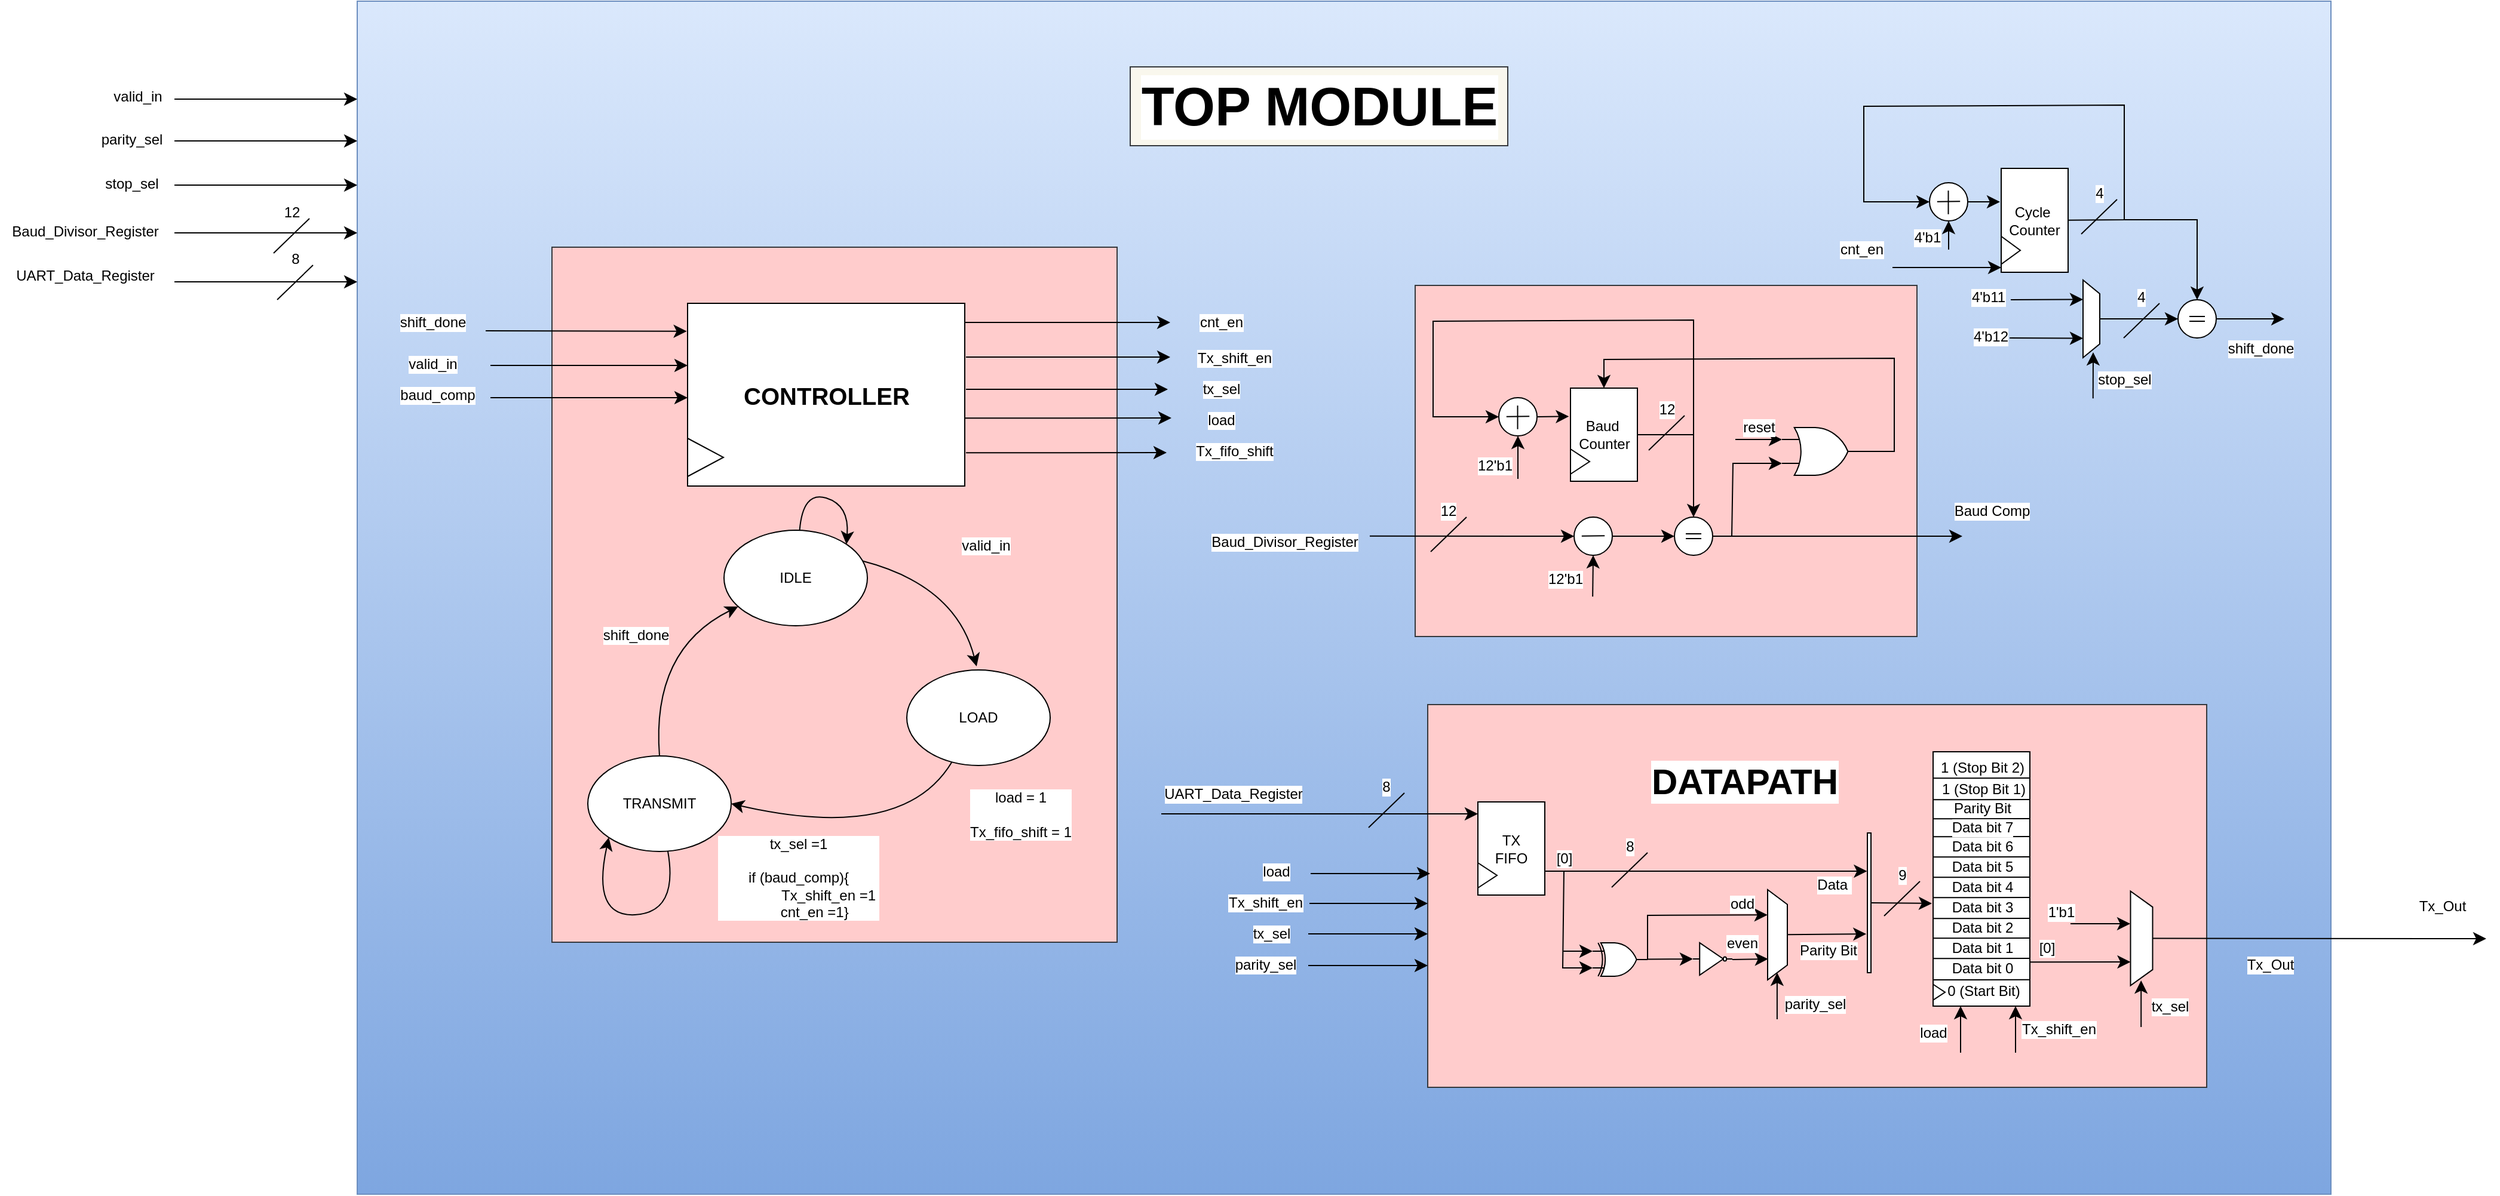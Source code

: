 <mxfile version="26.0.16">
  <diagram name="Page-1" id="2ac3Gdrv5GCTjCIdeeZ4">
    <mxGraphModel dx="2225" dy="3125" grid="0" gridSize="10" guides="1" tooltips="1" connect="1" arrows="1" fold="1" page="0" pageScale="1" pageWidth="850" pageHeight="1100" math="0" shadow="0">
      <root>
        <mxCell id="0" />
        <mxCell id="1" parent="0" />
        <mxCell id="aTv7-qO1wrQ1X7vQRrJi-357" value="" style="rounded=0;whiteSpace=wrap;html=1;fontFamily=Helvetica;fontSize=12;labelBackgroundColor=default;fillColor=#dae8fc;strokeColor=#6c8ebf;gradientColor=#7ea6e0;" vertex="1" parent="1">
          <mxGeometry x="614" y="-157" width="1652" height="999" as="geometry" />
        </mxCell>
        <mxCell id="aTv7-qO1wrQ1X7vQRrJi-345" value="" style="rounded=0;whiteSpace=wrap;html=1;fontFamily=Helvetica;fontSize=12;labelBackgroundColor=default;fillColor=#ffcccc;strokeColor=#36393d;" vertex="1" parent="1">
          <mxGeometry x="1510" y="432" width="652" height="320.5" as="geometry" />
        </mxCell>
        <mxCell id="aTv7-qO1wrQ1X7vQRrJi-343" value="" style="rounded=0;whiteSpace=wrap;html=1;fontFamily=Helvetica;fontSize=12;labelBackgroundColor=default;fillColor=#ffcccc;strokeColor=#36393d;" vertex="1" parent="1">
          <mxGeometry x="1499.5" y="81" width="420" height="294" as="geometry" />
        </mxCell>
        <mxCell id="aTv7-qO1wrQ1X7vQRrJi-333" value="" style="rounded=0;whiteSpace=wrap;html=1;fontFamily=Helvetica;fontSize=12;labelBackgroundColor=default;fillColor=#ffcccc;strokeColor=#36393d;" vertex="1" parent="1">
          <mxGeometry x="777" y="49" width="473" height="582" as="geometry" />
        </mxCell>
        <mxCell id="aTv7-qO1wrQ1X7vQRrJi-114" value="" style="ellipse;whiteSpace=wrap;html=1;aspect=fixed;fontFamily=Helvetica;fontSize=12;fontColor=default;labelBackgroundColor=default;" vertex="1" parent="1">
          <mxGeometry x="1569.5" y="175" width="32" height="32" as="geometry" />
        </mxCell>
        <mxCell id="aTv7-qO1wrQ1X7vQRrJi-3" value="" style="group;rounded=0;" vertex="1" connectable="0" parent="1">
          <mxGeometry x="1552" y="513.5" width="56" height="78" as="geometry" />
        </mxCell>
        <mxCell id="aTv7-qO1wrQ1X7vQRrJi-4" value="TX&lt;div&gt;FIFO&lt;/div&gt;" style="rounded=0;whiteSpace=wrap;html=1;" vertex="1" parent="aTv7-qO1wrQ1X7vQRrJi-3">
          <mxGeometry width="56" height="78" as="geometry" />
        </mxCell>
        <mxCell id="aTv7-qO1wrQ1X7vQRrJi-5" value="" style="triangle;whiteSpace=wrap;html=1;rounded=0;" vertex="1" parent="aTv7-qO1wrQ1X7vQRrJi-3">
          <mxGeometry y="51" width="16" height="21" as="geometry" />
        </mxCell>
        <mxCell id="aTv7-qO1wrQ1X7vQRrJi-6" style="edgeStyle=none;curved=1;rounded=0;orthogonalLoop=1;jettySize=auto;html=1;entryX=0.25;entryY=0;entryDx=0;entryDy=0;fontSize=12;startSize=8;endSize=8;" edge="1" parent="aTv7-qO1wrQ1X7vQRrJi-3" source="aTv7-qO1wrQ1X7vQRrJi-4" target="aTv7-qO1wrQ1X7vQRrJi-4">
          <mxGeometry relative="1" as="geometry" />
        </mxCell>
        <mxCell id="aTv7-qO1wrQ1X7vQRrJi-7" value="" style="endArrow=classic;html=1;rounded=0;fontSize=12;startSize=8;endSize=8;curved=1;" edge="1" parent="1">
          <mxGeometry width="50" height="50" relative="1" as="geometry">
            <mxPoint x="1287" y="523.5" as="sourcePoint" />
            <mxPoint x="1552" y="523.5" as="targetPoint" />
          </mxGeometry>
        </mxCell>
        <mxCell id="aTv7-qO1wrQ1X7vQRrJi-12" value="" style="endArrow=classic;html=1;rounded=0;fontSize=12;startSize=8;endSize=8;curved=1;entryX=-0.105;entryY=0.274;entryDx=0;entryDy=0;entryPerimeter=0;" edge="1" parent="1" target="aTv7-qO1wrQ1X7vQRrJi-37">
          <mxGeometry width="50" height="50" relative="1" as="geometry">
            <mxPoint x="1608" y="571.5" as="sourcePoint" />
            <mxPoint x="1788" y="570.5" as="targetPoint" />
          </mxGeometry>
        </mxCell>
        <mxCell id="aTv7-qO1wrQ1X7vQRrJi-189" value="Data&amp;nbsp;" style="edgeLabel;html=1;align=center;verticalAlign=middle;resizable=0;points=[];fontSize=12;fontFamily=Helvetica;fontColor=default;labelBackgroundColor=default;" vertex="1" connectable="0" parent="aTv7-qO1wrQ1X7vQRrJi-12">
          <mxGeometry x="0.797" y="1" relative="1" as="geometry">
            <mxPoint x="-1" y="12" as="offset" />
          </mxGeometry>
        </mxCell>
        <mxCell id="aTv7-qO1wrQ1X7vQRrJi-22" style="edgeStyle=none;shape=connector;curved=0;rounded=0;orthogonalLoop=1;jettySize=auto;html=1;entryX=0.28;entryY=1.007;entryDx=0;entryDy=0;strokeColor=default;align=center;verticalAlign=middle;fontFamily=Helvetica;fontSize=12;fontColor=default;labelBackgroundColor=default;startSize=8;endArrow=classic;endSize=8;entryPerimeter=0;exitX=1;exitY=0.5;exitDx=0;exitDy=0;exitPerimeter=0;" edge="1" parent="1" source="aTv7-qO1wrQ1X7vQRrJi-15" target="aTv7-qO1wrQ1X7vQRrJi-21">
          <mxGeometry relative="1" as="geometry">
            <mxPoint x="1711" y="608.5" as="sourcePoint" />
            <mxPoint x="1759.5" y="607.585" as="targetPoint" />
            <Array as="points">
              <mxPoint x="1694" y="608.5" />
            </Array>
          </mxGeometry>
        </mxCell>
        <mxCell id="aTv7-qO1wrQ1X7vQRrJi-185" value="odd" style="edgeLabel;html=1;align=center;verticalAlign=middle;resizable=0;points=[];fontSize=12;fontFamily=Helvetica;fontColor=default;labelBackgroundColor=default;" vertex="1" connectable="0" parent="aTv7-qO1wrQ1X7vQRrJi-22">
          <mxGeometry x="0.371" y="1" relative="1" as="geometry">
            <mxPoint x="22" y="-9" as="offset" />
          </mxGeometry>
        </mxCell>
        <mxCell id="aTv7-qO1wrQ1X7vQRrJi-15" value="" style="verticalLabelPosition=bottom;shadow=0;dashed=0;align=center;html=1;verticalAlign=top;shape=mxgraph.electrical.logic_gates.logic_gate;operation=xor;rounded=0;" vertex="1" parent="1">
          <mxGeometry x="1648" y="631.5" width="46" height="28" as="geometry" />
        </mxCell>
        <mxCell id="aTv7-qO1wrQ1X7vQRrJi-19" value="" style="endArrow=classic;html=1;rounded=0;strokeColor=default;align=center;verticalAlign=middle;fontFamily=Helvetica;fontSize=12;fontColor=default;labelBackgroundColor=default;startSize=8;endSize=8;curved=0;entryX=0;entryY=0.75;entryDx=0;entryDy=0;entryPerimeter=0;" edge="1" parent="1" target="aTv7-qO1wrQ1X7vQRrJi-15">
          <mxGeometry width="50" height="50" relative="1" as="geometry">
            <mxPoint x="1624" y="571.5" as="sourcePoint" />
            <mxPoint x="1662" y="627.5" as="targetPoint" />
            <Array as="points">
              <mxPoint x="1623" y="652.5" />
            </Array>
          </mxGeometry>
        </mxCell>
        <mxCell id="aTv7-qO1wrQ1X7vQRrJi-20" value="" style="endArrow=classic;html=1;rounded=0;strokeColor=default;align=center;verticalAlign=middle;fontFamily=Helvetica;fontSize=12;fontColor=default;labelBackgroundColor=default;startSize=8;endSize=8;curved=0;entryX=0;entryY=0.25;entryDx=0;entryDy=0;entryPerimeter=0;" edge="1" parent="1" target="aTv7-qO1wrQ1X7vQRrJi-15">
          <mxGeometry width="50" height="50" relative="1" as="geometry">
            <mxPoint x="1623" y="638.5" as="sourcePoint" />
            <mxPoint x="1674" y="564.5" as="targetPoint" />
          </mxGeometry>
        </mxCell>
        <mxCell id="aTv7-qO1wrQ1X7vQRrJi-21" value="" style="shape=trapezoid;perimeter=trapezoidPerimeter;whiteSpace=wrap;html=1;fixedSize=1;rotation=90;container=0;fontFamily=Helvetica;fontSize=12;fontColor=default;labelBackgroundColor=default;size=12.322;" vertex="1" parent="1">
          <mxGeometry x="1765" y="616.5" width="75.5" height="16.5" as="geometry" />
        </mxCell>
        <mxCell id="aTv7-qO1wrQ1X7vQRrJi-30" value="" style="verticalLabelPosition=bottom;shadow=0;dashed=0;align=center;html=1;verticalAlign=top;shape=mxgraph.electrical.logic_gates.inverter_2;fontFamily=Helvetica;fontSize=12;fontColor=default;labelBackgroundColor=default;" vertex="1" parent="1">
          <mxGeometry x="1732" y="631.5" width="33" height="27" as="geometry" />
        </mxCell>
        <mxCell id="aTv7-qO1wrQ1X7vQRrJi-32" style="edgeStyle=none;shape=connector;curved=0;rounded=0;orthogonalLoop=1;jettySize=auto;html=1;entryX=0.769;entryY=0.978;entryDx=0;entryDy=0;entryPerimeter=0;strokeColor=default;align=center;verticalAlign=middle;fontFamily=Helvetica;fontSize=12;fontColor=default;labelBackgroundColor=default;startSize=8;endArrow=classic;endSize=8;" edge="1" parent="1" target="aTv7-qO1wrQ1X7vQRrJi-21">
          <mxGeometry relative="1" as="geometry">
            <mxPoint x="1765" y="645.5" as="sourcePoint" />
            <mxPoint x="1794.562" y="644.401" as="targetPoint" />
          </mxGeometry>
        </mxCell>
        <mxCell id="aTv7-qO1wrQ1X7vQRrJi-186" value="even" style="edgeLabel;html=1;align=center;verticalAlign=middle;resizable=0;points=[];fontSize=12;fontFamily=Helvetica;fontColor=default;labelBackgroundColor=default;" vertex="1" connectable="0" parent="aTv7-qO1wrQ1X7vQRrJi-32">
          <mxGeometry x="-0.726" y="1" relative="1" as="geometry">
            <mxPoint x="4" y="-13" as="offset" />
          </mxGeometry>
        </mxCell>
        <mxCell id="aTv7-qO1wrQ1X7vQRrJi-35" style="edgeStyle=none;shape=connector;curved=0;rounded=0;orthogonalLoop=1;jettySize=auto;html=1;entryX=0;entryY=0.5;entryDx=0;entryDy=0;entryPerimeter=0;strokeColor=default;align=center;verticalAlign=middle;fontFamily=Helvetica;fontSize=12;fontColor=default;labelBackgroundColor=default;startSize=8;endArrow=classic;endSize=8;" edge="1" parent="1" source="aTv7-qO1wrQ1X7vQRrJi-15" target="aTv7-qO1wrQ1X7vQRrJi-30">
          <mxGeometry relative="1" as="geometry" />
        </mxCell>
        <mxCell id="aTv7-qO1wrQ1X7vQRrJi-37" value="" style="rounded=0;whiteSpace=wrap;html=1;fontFamily=Helvetica;fontSize=12;fontColor=default;labelBackgroundColor=default;" vertex="1" parent="1">
          <mxGeometry x="1878" y="539.5" width="3" height="117" as="geometry" />
        </mxCell>
        <mxCell id="aTv7-qO1wrQ1X7vQRrJi-39" style="edgeStyle=none;shape=connector;curved=0;rounded=0;orthogonalLoop=1;jettySize=auto;html=1;strokeColor=default;align=center;verticalAlign=middle;fontFamily=Helvetica;fontSize=12;fontColor=default;labelBackgroundColor=default;startSize=8;endArrow=classic;endSize=8;entryX=-0.286;entryY=0.723;entryDx=0;entryDy=0;entryPerimeter=0;" edge="1" parent="1" source="aTv7-qO1wrQ1X7vQRrJi-21" target="aTv7-qO1wrQ1X7vQRrJi-37">
          <mxGeometry relative="1" as="geometry">
            <mxPoint x="1875" y="625.5" as="targetPoint" />
          </mxGeometry>
        </mxCell>
        <mxCell id="aTv7-qO1wrQ1X7vQRrJi-188" value="Parity Bit" style="edgeLabel;html=1;align=center;verticalAlign=middle;resizable=0;points=[];fontSize=12;fontFamily=Helvetica;fontColor=default;labelBackgroundColor=default;" vertex="1" connectable="0" parent="aTv7-qO1wrQ1X7vQRrJi-39">
          <mxGeometry x="0.178" relative="1" as="geometry">
            <mxPoint x="-5" y="13" as="offset" />
          </mxGeometry>
        </mxCell>
        <mxCell id="aTv7-qO1wrQ1X7vQRrJi-42" value="" style="group;fontFamily=Helvetica;fontSize=12;fontColor=default;labelBackgroundColor=default;" vertex="1" connectable="0" parent="1">
          <mxGeometry x="1933" y="511.5" width="110" height="173" as="geometry" />
        </mxCell>
        <mxCell id="aTv7-qO1wrQ1X7vQRrJi-43" value="" style="rounded=0;whiteSpace=wrap;html=1;fontFamily=Helvetica;fontSize=12;fontColor=default;labelBackgroundColor=default;" vertex="1" parent="aTv7-qO1wrQ1X7vQRrJi-42">
          <mxGeometry y="-40" width="81" height="213" as="geometry" />
        </mxCell>
        <mxCell id="aTv7-qO1wrQ1X7vQRrJi-44" value="" style="triangle;whiteSpace=wrap;html=1;fontFamily=Helvetica;fontSize=12;fontColor=default;labelBackgroundColor=default;" vertex="1" parent="aTv7-qO1wrQ1X7vQRrJi-42">
          <mxGeometry y="154.744" width="10" height="13.226" as="geometry" />
        </mxCell>
        <mxCell id="aTv7-qO1wrQ1X7vQRrJi-46" value="" style="endArrow=none;html=1;rounded=0;strokeColor=default;align=center;verticalAlign=middle;fontFamily=Helvetica;fontSize=12;fontColor=default;labelBackgroundColor=default;startSize=8;endSize=8;curved=0;entryX=0.998;entryY=0.017;entryDx=0;entryDy=0;entryPerimeter=0;" edge="1" parent="aTv7-qO1wrQ1X7vQRrJi-42">
          <mxGeometry width="50" height="50" relative="1" as="geometry">
            <mxPoint y="116.132" as="sourcePoint" />
            <mxPoint x="81" y="116.001" as="targetPoint" />
          </mxGeometry>
        </mxCell>
        <mxCell id="aTv7-qO1wrQ1X7vQRrJi-47" value="" style="endArrow=none;html=1;rounded=0;strokeColor=default;align=center;verticalAlign=middle;fontFamily=Helvetica;fontSize=12;fontColor=default;labelBackgroundColor=default;startSize=8;endSize=8;curved=0;entryX=0.998;entryY=0.017;entryDx=0;entryDy=0;entryPerimeter=0;" edge="1" parent="aTv7-qO1wrQ1X7vQRrJi-42">
          <mxGeometry width="50" height="50" relative="1" as="geometry">
            <mxPoint y="133.127" as="sourcePoint" />
            <mxPoint x="81" y="132.997" as="targetPoint" />
          </mxGeometry>
        </mxCell>
        <mxCell id="aTv7-qO1wrQ1X7vQRrJi-48" value="" style="endArrow=none;html=1;rounded=0;strokeColor=default;align=center;verticalAlign=middle;fontFamily=Helvetica;fontSize=12;fontColor=default;labelBackgroundColor=default;startSize=8;endSize=8;curved=0;entryX=0.998;entryY=0.017;entryDx=0;entryDy=0;entryPerimeter=0;" edge="1" parent="aTv7-qO1wrQ1X7vQRrJi-42">
          <mxGeometry width="50" height="50" relative="1" as="geometry">
            <mxPoint y="48.133" as="sourcePoint" />
            <mxPoint x="81" y="48.002" as="targetPoint" />
          </mxGeometry>
        </mxCell>
        <mxCell id="aTv7-qO1wrQ1X7vQRrJi-49" value="" style="endArrow=none;html=1;rounded=0;strokeColor=default;align=center;verticalAlign=middle;fontFamily=Helvetica;fontSize=12;fontColor=default;labelBackgroundColor=default;startSize=8;endSize=8;curved=0;entryX=0.998;entryY=0.017;entryDx=0;entryDy=0;entryPerimeter=0;" edge="1" parent="aTv7-qO1wrQ1X7vQRrJi-42">
          <mxGeometry width="50" height="50" relative="1" as="geometry">
            <mxPoint y="151.003" as="sourcePoint" />
            <mxPoint x="81" y="150.872" as="targetPoint" />
          </mxGeometry>
        </mxCell>
        <mxCell id="aTv7-qO1wrQ1X7vQRrJi-50" value="" style="endArrow=none;html=1;rounded=0;strokeColor=default;align=center;verticalAlign=middle;fontFamily=Helvetica;fontSize=12;fontColor=default;labelBackgroundColor=default;startSize=8;endSize=8;curved=0;entryX=0.998;entryY=0.017;entryDx=0;entryDy=0;entryPerimeter=0;" edge="1" parent="aTv7-qO1wrQ1X7vQRrJi-42">
          <mxGeometry width="50" height="50" relative="1" as="geometry">
            <mxPoint y="65.131" as="sourcePoint" />
            <mxPoint x="81" y="65.0" as="targetPoint" />
          </mxGeometry>
        </mxCell>
        <mxCell id="aTv7-qO1wrQ1X7vQRrJi-51" value="" style="endArrow=none;html=1;rounded=0;strokeColor=default;align=center;verticalAlign=middle;fontFamily=Helvetica;fontSize=12;fontColor=default;labelBackgroundColor=default;startSize=8;endSize=8;curved=0;entryX=0.998;entryY=0.017;entryDx=0;entryDy=0;entryPerimeter=0;" edge="1" parent="aTv7-qO1wrQ1X7vQRrJi-42">
          <mxGeometry width="50" height="50" relative="1" as="geometry">
            <mxPoint y="82.127" as="sourcePoint" />
            <mxPoint x="81" y="81.996" as="targetPoint" />
          </mxGeometry>
        </mxCell>
        <mxCell id="aTv7-qO1wrQ1X7vQRrJi-53" value="" style="endArrow=none;html=1;rounded=0;strokeColor=default;align=center;verticalAlign=middle;fontFamily=Helvetica;fontSize=12;fontColor=default;labelBackgroundColor=default;startSize=8;endSize=8;curved=0;entryX=0.998;entryY=0.017;entryDx=0;entryDy=0;entryPerimeter=0;" edge="1" parent="aTv7-qO1wrQ1X7vQRrJi-42">
          <mxGeometry width="50" height="50" relative="1" as="geometry">
            <mxPoint y="99.632" as="sourcePoint" />
            <mxPoint x="81" y="99.501" as="targetPoint" />
          </mxGeometry>
        </mxCell>
        <mxCell id="aTv7-qO1wrQ1X7vQRrJi-59" value="" style="endArrow=none;html=1;rounded=0;strokeColor=default;align=center;verticalAlign=middle;fontFamily=Helvetica;fontSize=12;fontColor=default;labelBackgroundColor=default;startSize=8;endSize=8;curved=0;entryX=0.998;entryY=0.017;entryDx=0;entryDy=0;entryPerimeter=0;" edge="1" parent="aTv7-qO1wrQ1X7vQRrJi-42">
          <mxGeometry width="50" height="50" relative="1" as="geometry">
            <mxPoint y="31.126" as="sourcePoint" />
            <mxPoint x="81" y="30.995" as="targetPoint" />
          </mxGeometry>
        </mxCell>
        <mxCell id="aTv7-qO1wrQ1X7vQRrJi-61" value="" style="endArrow=none;html=1;rounded=0;strokeColor=default;align=center;verticalAlign=middle;fontFamily=Helvetica;fontSize=12;fontColor=default;labelBackgroundColor=default;startSize=8;endSize=8;curved=0;entryX=0.998;entryY=0.017;entryDx=0;entryDy=0;entryPerimeter=0;" edge="1" parent="aTv7-qO1wrQ1X7vQRrJi-42">
          <mxGeometry width="50" height="50" relative="1" as="geometry">
            <mxPoint y="16.131" as="sourcePoint" />
            <mxPoint x="81" y="16.001" as="targetPoint" />
          </mxGeometry>
        </mxCell>
        <mxCell id="aTv7-qO1wrQ1X7vQRrJi-190" value="0 (Start Bit)" style="text;html=1;align=center;verticalAlign=middle;resizable=0;points=[];autosize=1;strokeColor=none;fillColor=none;fontSize=12;fontFamily=Helvetica;fontColor=default;labelBackgroundColor=default;" vertex="1" parent="aTv7-qO1wrQ1X7vQRrJi-42">
          <mxGeometry x="2" y="147" width="79" height="26" as="geometry" />
        </mxCell>
        <mxCell id="aTv7-qO1wrQ1X7vQRrJi-191" value="Data bit 0" style="text;html=1;align=center;verticalAlign=middle;resizable=0;points=[];autosize=1;strokeColor=none;fillColor=none;fontSize=12;fontFamily=Helvetica;fontColor=default;labelBackgroundColor=default;" vertex="1" parent="aTv7-qO1wrQ1X7vQRrJi-42">
          <mxGeometry x="6" y="128.74" width="69" height="26" as="geometry" />
        </mxCell>
        <mxCell id="aTv7-qO1wrQ1X7vQRrJi-193" value="Data bit 1" style="text;html=1;align=center;verticalAlign=middle;resizable=0;points=[];autosize=1;strokeColor=none;fillColor=none;fontSize=12;fontFamily=Helvetica;fontColor=default;labelBackgroundColor=default;" vertex="1" parent="aTv7-qO1wrQ1X7vQRrJi-42">
          <mxGeometry x="6" y="111" width="69" height="26" as="geometry" />
        </mxCell>
        <mxCell id="aTv7-qO1wrQ1X7vQRrJi-196" value="Data bit 2" style="text;html=1;align=center;verticalAlign=middle;resizable=0;points=[];autosize=1;strokeColor=none;fillColor=none;fontSize=12;fontFamily=Helvetica;fontColor=default;labelBackgroundColor=default;" vertex="1" parent="aTv7-qO1wrQ1X7vQRrJi-42">
          <mxGeometry x="6" y="94" width="69" height="26" as="geometry" />
        </mxCell>
        <mxCell id="aTv7-qO1wrQ1X7vQRrJi-197" value="Data bit 3" style="text;html=1;align=center;verticalAlign=middle;resizable=0;points=[];autosize=1;strokeColor=none;fillColor=none;fontSize=12;fontFamily=Helvetica;fontColor=default;labelBackgroundColor=default;" vertex="1" parent="aTv7-qO1wrQ1X7vQRrJi-42">
          <mxGeometry x="6" y="77.0" width="69" height="26" as="geometry" />
        </mxCell>
        <mxCell id="aTv7-qO1wrQ1X7vQRrJi-219" value="Data bit 4" style="text;html=1;align=center;verticalAlign=middle;resizable=0;points=[];autosize=1;strokeColor=none;fillColor=none;fontSize=12;fontFamily=Helvetica;fontColor=default;labelBackgroundColor=default;" vertex="1" parent="aTv7-qO1wrQ1X7vQRrJi-42">
          <mxGeometry x="6" y="60.0" width="69" height="26" as="geometry" />
        </mxCell>
        <mxCell id="aTv7-qO1wrQ1X7vQRrJi-220" value="Data bit 5" style="text;html=1;align=center;verticalAlign=middle;resizable=0;points=[];autosize=1;strokeColor=none;fillColor=none;fontSize=12;fontFamily=Helvetica;fontColor=default;labelBackgroundColor=default;" vertex="1" parent="aTv7-qO1wrQ1X7vQRrJi-42">
          <mxGeometry x="6" y="43" width="69" height="26" as="geometry" />
        </mxCell>
        <mxCell id="aTv7-qO1wrQ1X7vQRrJi-221" value="Data bit 6" style="text;html=1;align=center;verticalAlign=middle;resizable=0;points=[];autosize=1;strokeColor=none;fillColor=none;fontSize=12;fontFamily=Helvetica;fontColor=default;labelBackgroundColor=default;" vertex="1" parent="aTv7-qO1wrQ1X7vQRrJi-42">
          <mxGeometry x="6" y="26" width="69" height="26" as="geometry" />
        </mxCell>
        <mxCell id="aTv7-qO1wrQ1X7vQRrJi-222" value="Data bit 7" style="text;html=1;align=center;verticalAlign=middle;resizable=0;points=[];autosize=1;strokeColor=none;fillColor=none;fontSize=12;fontFamily=Helvetica;fontColor=default;labelBackgroundColor=default;" vertex="1" parent="aTv7-qO1wrQ1X7vQRrJi-42">
          <mxGeometry x="6" y="10" width="69" height="26" as="geometry" />
        </mxCell>
        <mxCell id="aTv7-qO1wrQ1X7vQRrJi-223" value="Parity Bit" style="text;html=1;align=center;verticalAlign=middle;resizable=0;points=[];autosize=1;strokeColor=none;fillColor=none;fontSize=12;fontFamily=Helvetica;fontColor=default;labelBackgroundColor=default;" vertex="1" parent="aTv7-qO1wrQ1X7vQRrJi-42">
          <mxGeometry x="8" y="-6" width="66" height="26" as="geometry" />
        </mxCell>
        <mxCell id="aTv7-qO1wrQ1X7vQRrJi-60" value="" style="endArrow=none;html=1;rounded=0;strokeColor=default;align=center;verticalAlign=middle;fontFamily=Helvetica;fontSize=12;fontColor=default;labelBackgroundColor=default;startSize=8;endSize=8;curved=0;entryX=0.998;entryY=0.017;entryDx=0;entryDy=0;entryPerimeter=0;" edge="1" parent="aTv7-qO1wrQ1X7vQRrJi-42">
          <mxGeometry width="50" height="50" relative="1" as="geometry">
            <mxPoint x="0.5" y="0.132" as="sourcePoint" />
            <mxPoint x="81.5" y="0.001" as="targetPoint" />
          </mxGeometry>
        </mxCell>
        <mxCell id="aTv7-qO1wrQ1X7vQRrJi-227" value="1 (Stop Bit 2)" style="text;html=1;align=center;verticalAlign=middle;resizable=0;points=[];autosize=1;strokeColor=none;fillColor=none;fontSize=12;fontFamily=Helvetica;fontColor=default;labelBackgroundColor=default;" vertex="1" parent="aTv7-qO1wrQ1X7vQRrJi-42">
          <mxGeometry x="-3" y="-40" width="88" height="26" as="geometry" />
        </mxCell>
        <mxCell id="aTv7-qO1wrQ1X7vQRrJi-228" value="[0]" style="text;html=1;align=center;verticalAlign=middle;resizable=0;points=[];autosize=1;strokeColor=none;fillColor=none;fontSize=12;fontFamily=Helvetica;fontColor=default;labelBackgroundColor=default;" vertex="1" parent="aTv7-qO1wrQ1X7vQRrJi-42">
          <mxGeometry x="79" y="111" width="31" height="26" as="geometry" />
        </mxCell>
        <mxCell id="aTv7-qO1wrQ1X7vQRrJi-80" style="edgeStyle=none;shape=connector;curved=0;rounded=0;orthogonalLoop=1;jettySize=auto;html=1;strokeColor=default;align=center;verticalAlign=middle;fontFamily=Helvetica;fontSize=12;fontColor=default;labelBackgroundColor=default;startSize=8;endArrow=classic;endSize=8;" edge="1" parent="1" source="aTv7-qO1wrQ1X7vQRrJi-37">
          <mxGeometry relative="1" as="geometry">
            <mxPoint x="1932" y="598.5" as="targetPoint" />
          </mxGeometry>
        </mxCell>
        <mxCell id="aTv7-qO1wrQ1X7vQRrJi-86" style="edgeStyle=none;shape=connector;curved=0;rounded=0;orthogonalLoop=1;jettySize=auto;html=1;strokeColor=default;align=center;verticalAlign=middle;fontFamily=Helvetica;fontSize=12;fontColor=default;labelBackgroundColor=default;startSize=8;endArrow=classic;endSize=8;" edge="1" parent="1" source="aTv7-qO1wrQ1X7vQRrJi-81">
          <mxGeometry relative="1" as="geometry">
            <mxPoint x="2396" y="628" as="targetPoint" />
          </mxGeometry>
        </mxCell>
        <mxCell id="aTv7-qO1wrQ1X7vQRrJi-81" value="" style="shape=trapezoid;perimeter=trapezoidPerimeter;whiteSpace=wrap;html=1;fixedSize=1;rotation=90;container=0;fontFamily=Helvetica;fontSize=12;fontColor=default;labelBackgroundColor=default;size=13.292;" vertex="1" parent="1">
          <mxGeometry x="2068" y="618.5" width="79" height="18.5" as="geometry" />
        </mxCell>
        <mxCell id="aTv7-qO1wrQ1X7vQRrJi-84" style="edgeStyle=none;shape=connector;curved=0;rounded=0;orthogonalLoop=1;jettySize=auto;html=1;entryX=0.75;entryY=1;entryDx=0;entryDy=0;strokeColor=default;align=center;verticalAlign=middle;fontFamily=Helvetica;fontSize=12;fontColor=default;labelBackgroundColor=default;startSize=8;endArrow=classic;endSize=8;exitX=1.001;exitY=0.827;exitDx=0;exitDy=0;exitPerimeter=0;" edge="1" parent="1" source="aTv7-qO1wrQ1X7vQRrJi-43" target="aTv7-qO1wrQ1X7vQRrJi-81">
          <mxGeometry relative="1" as="geometry" />
        </mxCell>
        <mxCell id="aTv7-qO1wrQ1X7vQRrJi-85" value="" style="endArrow=classic;html=1;rounded=0;strokeColor=default;align=center;verticalAlign=middle;fontFamily=Helvetica;fontSize=12;fontColor=default;labelBackgroundColor=default;startSize=8;endSize=8;curved=0;entryX=0.345;entryY=1.014;entryDx=0;entryDy=0;entryPerimeter=0;" edge="1" parent="1" target="aTv7-qO1wrQ1X7vQRrJi-81">
          <mxGeometry width="50" height="50" relative="1" as="geometry">
            <mxPoint x="2048" y="615.5" as="sourcePoint" />
            <mxPoint x="2074" y="566.5" as="targetPoint" />
          </mxGeometry>
        </mxCell>
        <mxCell id="aTv7-qO1wrQ1X7vQRrJi-229" value="1&#39;b1" style="edgeLabel;html=1;align=center;verticalAlign=middle;resizable=0;points=[];fontSize=12;fontFamily=Helvetica;fontColor=default;labelBackgroundColor=default;" vertex="1" connectable="0" parent="aTv7-qO1wrQ1X7vQRrJi-85">
          <mxGeometry x="-0.249" relative="1" as="geometry">
            <mxPoint x="-27" y="-10" as="offset" />
          </mxGeometry>
        </mxCell>
        <mxCell id="aTv7-qO1wrQ1X7vQRrJi-87" value="" style="group;fontFamily=Helvetica;fontSize=12;fontColor=default;labelBackgroundColor=default;" vertex="1" connectable="0" parent="1">
          <mxGeometry x="1629.5" y="167" width="56" height="78" as="geometry" />
        </mxCell>
        <mxCell id="aTv7-qO1wrQ1X7vQRrJi-88" value="Baud&amp;nbsp;&lt;div&gt;Counter&lt;/div&gt;" style="rounded=0;whiteSpace=wrap;html=1;fontFamily=Helvetica;fontSize=12;fontColor=default;labelBackgroundColor=default;" vertex="1" parent="aTv7-qO1wrQ1X7vQRrJi-87">
          <mxGeometry width="56" height="78" as="geometry" />
        </mxCell>
        <mxCell id="aTv7-qO1wrQ1X7vQRrJi-89" value="" style="triangle;whiteSpace=wrap;html=1;fontFamily=Helvetica;fontSize=12;fontColor=default;labelBackgroundColor=default;" vertex="1" parent="aTv7-qO1wrQ1X7vQRrJi-87">
          <mxGeometry y="51" width="16" height="21" as="geometry" />
        </mxCell>
        <mxCell id="aTv7-qO1wrQ1X7vQRrJi-120" value="" style="group" vertex="1" connectable="0" parent="1">
          <mxGeometry x="1569.5" y="175" width="32" height="33" as="geometry" />
        </mxCell>
        <mxCell id="aTv7-qO1wrQ1X7vQRrJi-115" value="" style="endArrow=none;html=1;rounded=0;strokeColor=default;align=center;verticalAlign=middle;fontFamily=Helvetica;fontSize=12;fontColor=default;labelBackgroundColor=default;startSize=8;endSize=8;curved=0;" edge="1" parent="aTv7-qO1wrQ1X7vQRrJi-120">
          <mxGeometry width="50" height="50" relative="1" as="geometry">
            <mxPoint x="15.757" y="26.4" as="sourcePoint" />
            <mxPoint x="15.757" y="6.6" as="targetPoint" />
          </mxGeometry>
        </mxCell>
        <mxCell id="aTv7-qO1wrQ1X7vQRrJi-116" value="" style="endArrow=none;html=1;rounded=0;strokeColor=default;align=center;verticalAlign=middle;fontFamily=Helvetica;fontSize=12;fontColor=default;labelBackgroundColor=default;startSize=8;endSize=8;curved=0;" edge="1" parent="aTv7-qO1wrQ1X7vQRrJi-120">
          <mxGeometry width="50" height="50" relative="1" as="geometry">
            <mxPoint x="6.4" y="15.85" as="sourcePoint" />
            <mxPoint x="25.6" y="15.599" as="targetPoint" />
          </mxGeometry>
        </mxCell>
        <mxCell id="aTv7-qO1wrQ1X7vQRrJi-122" style="edgeStyle=none;shape=connector;curved=0;rounded=0;orthogonalLoop=1;jettySize=auto;html=1;entryX=-0.023;entryY=0.304;entryDx=0;entryDy=0;entryPerimeter=0;strokeColor=default;align=center;verticalAlign=middle;fontFamily=Helvetica;fontSize=12;fontColor=default;labelBackgroundColor=default;startSize=8;endArrow=classic;endSize=8;" edge="1" parent="1" source="aTv7-qO1wrQ1X7vQRrJi-114" target="aTv7-qO1wrQ1X7vQRrJi-88">
          <mxGeometry relative="1" as="geometry" />
        </mxCell>
        <mxCell id="aTv7-qO1wrQ1X7vQRrJi-126" style="edgeStyle=none;shape=connector;curved=0;rounded=0;orthogonalLoop=1;jettySize=auto;html=1;entryX=0;entryY=0.5;entryDx=0;entryDy=0;strokeColor=default;align=center;verticalAlign=middle;fontFamily=Helvetica;fontSize=12;fontColor=default;labelBackgroundColor=default;startSize=8;endArrow=classic;endSize=8;" edge="1" parent="1" source="aTv7-qO1wrQ1X7vQRrJi-88" target="aTv7-qO1wrQ1X7vQRrJi-114">
          <mxGeometry relative="1" as="geometry">
            <Array as="points">
              <mxPoint x="1732.5" y="206" />
              <mxPoint x="1732.5" y="110" />
              <mxPoint x="1514.5" y="111" />
              <mxPoint x="1514.5" y="191" />
            </Array>
          </mxGeometry>
        </mxCell>
        <mxCell id="aTv7-qO1wrQ1X7vQRrJi-127" value="" style="endArrow=classic;html=1;rounded=0;strokeColor=default;align=center;verticalAlign=middle;fontFamily=Helvetica;fontSize=12;fontColor=default;labelBackgroundColor=default;startSize=8;endSize=8;curved=0;entryX=0.5;entryY=1;entryDx=0;entryDy=0;" edge="1" parent="1" target="aTv7-qO1wrQ1X7vQRrJi-114">
          <mxGeometry width="50" height="50" relative="1" as="geometry">
            <mxPoint x="1585.5" y="243" as="sourcePoint" />
            <mxPoint x="1586.5" y="225" as="targetPoint" />
          </mxGeometry>
        </mxCell>
        <mxCell id="aTv7-qO1wrQ1X7vQRrJi-145" style="edgeStyle=none;shape=connector;curved=0;rounded=0;orthogonalLoop=1;jettySize=auto;html=1;entryX=0;entryY=0.5;entryDx=0;entryDy=0;strokeColor=default;align=center;verticalAlign=middle;fontFamily=Helvetica;fontSize=12;fontColor=default;labelBackgroundColor=default;startSize=8;endArrow=classic;endSize=8;" edge="1" parent="1" source="aTv7-qO1wrQ1X7vQRrJi-131" target="aTv7-qO1wrQ1X7vQRrJi-137">
          <mxGeometry relative="1" as="geometry" />
        </mxCell>
        <mxCell id="aTv7-qO1wrQ1X7vQRrJi-131" value="" style="ellipse;whiteSpace=wrap;html=1;aspect=fixed;fontFamily=Helvetica;fontSize=12;fontColor=default;labelBackgroundColor=default;" vertex="1" parent="1">
          <mxGeometry x="1632.5" y="275" width="32" height="32" as="geometry" />
        </mxCell>
        <mxCell id="aTv7-qO1wrQ1X7vQRrJi-132" value="" style="group" vertex="1" connectable="0" parent="1">
          <mxGeometry x="1632.5" y="275" width="32" height="33" as="geometry" />
        </mxCell>
        <mxCell id="aTv7-qO1wrQ1X7vQRrJi-134" value="" style="endArrow=none;html=1;rounded=0;strokeColor=default;align=center;verticalAlign=middle;fontFamily=Helvetica;fontSize=12;fontColor=default;labelBackgroundColor=default;startSize=8;endSize=8;curved=0;" edge="1" parent="aTv7-qO1wrQ1X7vQRrJi-132">
          <mxGeometry width="50" height="50" relative="1" as="geometry">
            <mxPoint x="6.4" y="15.85" as="sourcePoint" />
            <mxPoint x="25.6" y="15.599" as="targetPoint" />
          </mxGeometry>
        </mxCell>
        <mxCell id="aTv7-qO1wrQ1X7vQRrJi-135" value="" style="endArrow=classic;html=1;rounded=0;strokeColor=default;align=center;verticalAlign=middle;fontFamily=Helvetica;fontSize=12;fontColor=default;labelBackgroundColor=default;startSize=8;endSize=8;curved=0;entryX=0.5;entryY=1;entryDx=0;entryDy=0;exitX=0.991;exitY=1.06;exitDx=0;exitDy=0;exitPerimeter=0;" edge="1" parent="1" target="aTv7-qO1wrQ1X7vQRrJi-131" source="aTv7-qO1wrQ1X7vQRrJi-257">
          <mxGeometry width="50" height="50" relative="1" as="geometry">
            <mxPoint x="1648.5" y="331" as="sourcePoint" />
            <mxPoint x="1649.5" y="325" as="targetPoint" />
          </mxGeometry>
        </mxCell>
        <mxCell id="aTv7-qO1wrQ1X7vQRrJi-136" value="" style="endArrow=classic;html=1;rounded=0;strokeColor=default;align=center;verticalAlign=middle;fontFamily=Helvetica;fontSize=12;fontColor=default;labelBackgroundColor=default;startSize=8;endSize=8;curved=0;entryX=0;entryY=0.5;entryDx=0;entryDy=0;exitX=1.007;exitY=0.301;exitDx=0;exitDy=0;exitPerimeter=0;" edge="1" parent="1" source="aTv7-qO1wrQ1X7vQRrJi-256" target="aTv7-qO1wrQ1X7vQRrJi-131">
          <mxGeometry width="50" height="50" relative="1" as="geometry">
            <mxPoint x="1481.5" y="291" as="sourcePoint" />
            <mxPoint x="1536.5" y="271" as="targetPoint" />
          </mxGeometry>
        </mxCell>
        <mxCell id="aTv7-qO1wrQ1X7vQRrJi-147" style="edgeStyle=none;shape=connector;curved=0;rounded=0;orthogonalLoop=1;jettySize=auto;html=1;strokeColor=default;align=center;verticalAlign=middle;fontFamily=Helvetica;fontSize=12;fontColor=default;labelBackgroundColor=default;startSize=8;endArrow=classic;endSize=8;" edge="1" parent="1" source="aTv7-qO1wrQ1X7vQRrJi-137">
          <mxGeometry relative="1" as="geometry">
            <mxPoint x="1957.5" y="291" as="targetPoint" />
            <Array as="points">
              <mxPoint x="1805.5" y="291" />
            </Array>
          </mxGeometry>
        </mxCell>
        <mxCell id="aTv7-qO1wrQ1X7vQRrJi-137" value="" style="ellipse;whiteSpace=wrap;html=1;aspect=fixed;fontFamily=Helvetica;fontSize=12;fontColor=default;labelBackgroundColor=default;" vertex="1" parent="1">
          <mxGeometry x="1716.5" y="275" width="32" height="32" as="geometry" />
        </mxCell>
        <mxCell id="aTv7-qO1wrQ1X7vQRrJi-139" value="" style="endArrow=none;html=1;rounded=0;strokeColor=default;align=center;verticalAlign=middle;fontFamily=Helvetica;fontSize=12;fontColor=default;labelBackgroundColor=default;startSize=8;endSize=8;curved=0;" edge="1" parent="1">
          <mxGeometry width="50" height="50" relative="1" as="geometry">
            <mxPoint x="1726" y="289" as="sourcePoint" />
            <mxPoint x="1739" y="289" as="targetPoint" />
          </mxGeometry>
        </mxCell>
        <mxCell id="aTv7-qO1wrQ1X7vQRrJi-143" value="" style="endArrow=none;html=1;rounded=0;strokeColor=default;align=center;verticalAlign=middle;fontFamily=Helvetica;fontSize=12;fontColor=default;labelBackgroundColor=default;startSize=8;endSize=8;curved=0;" edge="1" parent="1">
          <mxGeometry width="50" height="50" relative="1" as="geometry">
            <mxPoint x="1726" y="293" as="sourcePoint" />
            <mxPoint x="1739" y="293" as="targetPoint" />
          </mxGeometry>
        </mxCell>
        <mxCell id="aTv7-qO1wrQ1X7vQRrJi-144" value="" style="endArrow=classic;html=1;rounded=0;strokeColor=default;align=center;verticalAlign=middle;fontFamily=Helvetica;fontSize=12;fontColor=default;labelBackgroundColor=default;startSize=8;endSize=8;curved=0;entryX=0.5;entryY=0;entryDx=0;entryDy=0;" edge="1" parent="1" target="aTv7-qO1wrQ1X7vQRrJi-137">
          <mxGeometry width="50" height="50" relative="1" as="geometry">
            <mxPoint x="1732.5" y="206" as="sourcePoint" />
            <mxPoint x="1790.5" y="155" as="targetPoint" />
          </mxGeometry>
        </mxCell>
        <mxCell id="aTv7-qO1wrQ1X7vQRrJi-150" style="edgeStyle=none;shape=connector;curved=0;rounded=0;orthogonalLoop=1;jettySize=auto;html=1;entryX=0.5;entryY=0;entryDx=0;entryDy=0;strokeColor=default;align=center;verticalAlign=middle;fontFamily=Helvetica;fontSize=12;fontColor=default;labelBackgroundColor=default;startSize=8;endArrow=classic;endSize=8;exitX=1;exitY=0.5;exitDx=0;exitDy=0;exitPerimeter=0;" edge="1" parent="1" source="aTv7-qO1wrQ1X7vQRrJi-146" target="aTv7-qO1wrQ1X7vQRrJi-88">
          <mxGeometry relative="1" as="geometry">
            <Array as="points">
              <mxPoint x="1900.5" y="220" />
              <mxPoint x="1900.5" y="142" />
              <mxPoint x="1657.5" y="143" />
            </Array>
          </mxGeometry>
        </mxCell>
        <mxCell id="aTv7-qO1wrQ1X7vQRrJi-146" value="" style="verticalLabelPosition=bottom;shadow=0;dashed=0;align=center;html=1;verticalAlign=top;shape=mxgraph.electrical.logic_gates.logic_gate;operation=or;fontFamily=Helvetica;fontSize=12;fontColor=default;labelBackgroundColor=default;" vertex="1" parent="1">
          <mxGeometry x="1806.5" y="200" width="69" height="40" as="geometry" />
        </mxCell>
        <mxCell id="aTv7-qO1wrQ1X7vQRrJi-148" value="" style="endArrow=classic;html=1;rounded=0;strokeColor=default;align=center;verticalAlign=middle;fontFamily=Helvetica;fontSize=12;fontColor=default;labelBackgroundColor=default;startSize=8;endSize=8;curved=0;entryX=0;entryY=0.75;entryDx=0;entryDy=0;entryPerimeter=0;" edge="1" parent="1" target="aTv7-qO1wrQ1X7vQRrJi-146">
          <mxGeometry width="50" height="50" relative="1" as="geometry">
            <mxPoint x="1764.5" y="291" as="sourcePoint" />
            <mxPoint x="1787.5" y="220" as="targetPoint" />
            <Array as="points">
              <mxPoint x="1765.5" y="230" />
            </Array>
          </mxGeometry>
        </mxCell>
        <mxCell id="aTv7-qO1wrQ1X7vQRrJi-149" value="" style="endArrow=classic;html=1;rounded=0;strokeColor=default;align=center;verticalAlign=middle;fontFamily=Helvetica;fontSize=12;fontColor=default;labelBackgroundColor=default;startSize=8;endSize=8;curved=0;entryX=0;entryY=0.25;entryDx=0;entryDy=0;entryPerimeter=0;" edge="1" parent="1" target="aTv7-qO1wrQ1X7vQRrJi-146">
          <mxGeometry width="50" height="50" relative="1" as="geometry">
            <mxPoint x="1767.5" y="210" as="sourcePoint" />
            <mxPoint x="1792.5" y="167" as="targetPoint" />
          </mxGeometry>
        </mxCell>
        <mxCell id="aTv7-qO1wrQ1X7vQRrJi-151" value="" style="ellipse;whiteSpace=wrap;html=1;aspect=fixed;fontFamily=Helvetica;fontSize=12;fontColor=default;labelBackgroundColor=default;" vertex="1" parent="1">
          <mxGeometry x="1930" y="-5" width="32" height="32" as="geometry" />
        </mxCell>
        <mxCell id="aTv7-qO1wrQ1X7vQRrJi-152" value="" style="group;fontFamily=Helvetica;fontSize=12;fontColor=default;labelBackgroundColor=default;" vertex="1" connectable="0" parent="1">
          <mxGeometry x="1990" y="-17" width="56" height="87" as="geometry" />
        </mxCell>
        <mxCell id="aTv7-qO1wrQ1X7vQRrJi-153" value="Cycle&amp;nbsp;&lt;div&gt;Counter&lt;/div&gt;" style="rounded=0;whiteSpace=wrap;html=1;fontFamily=Helvetica;fontSize=12;fontColor=default;labelBackgroundColor=default;" vertex="1" parent="aTv7-qO1wrQ1X7vQRrJi-152">
          <mxGeometry width="56" height="87" as="geometry" />
        </mxCell>
        <mxCell id="aTv7-qO1wrQ1X7vQRrJi-154" value="" style="triangle;whiteSpace=wrap;html=1;fontFamily=Helvetica;fontSize=12;fontColor=default;labelBackgroundColor=default;" vertex="1" parent="aTv7-qO1wrQ1X7vQRrJi-152">
          <mxGeometry y="56.885" width="16" height="23.423" as="geometry" />
        </mxCell>
        <mxCell id="aTv7-qO1wrQ1X7vQRrJi-155" value="" style="group" vertex="1" connectable="0" parent="1">
          <mxGeometry x="1930" y="-5" width="32" height="33" as="geometry" />
        </mxCell>
        <mxCell id="aTv7-qO1wrQ1X7vQRrJi-156" value="" style="endArrow=none;html=1;rounded=0;strokeColor=default;align=center;verticalAlign=middle;fontFamily=Helvetica;fontSize=12;fontColor=default;labelBackgroundColor=default;startSize=8;endSize=8;curved=0;" edge="1" parent="aTv7-qO1wrQ1X7vQRrJi-155">
          <mxGeometry width="50" height="50" relative="1" as="geometry">
            <mxPoint x="15.757" y="26.4" as="sourcePoint" />
            <mxPoint x="15.757" y="6.6" as="targetPoint" />
          </mxGeometry>
        </mxCell>
        <mxCell id="aTv7-qO1wrQ1X7vQRrJi-157" value="" style="endArrow=none;html=1;rounded=0;strokeColor=default;align=center;verticalAlign=middle;fontFamily=Helvetica;fontSize=12;fontColor=default;labelBackgroundColor=default;startSize=8;endSize=8;curved=0;" edge="1" parent="aTv7-qO1wrQ1X7vQRrJi-155">
          <mxGeometry width="50" height="50" relative="1" as="geometry">
            <mxPoint x="6.4" y="15.85" as="sourcePoint" />
            <mxPoint x="25.6" y="15.599" as="targetPoint" />
          </mxGeometry>
        </mxCell>
        <mxCell id="aTv7-qO1wrQ1X7vQRrJi-158" style="edgeStyle=none;shape=connector;curved=0;rounded=0;orthogonalLoop=1;jettySize=auto;html=1;strokeColor=default;align=center;verticalAlign=middle;fontFamily=Helvetica;fontSize=12;fontColor=default;labelBackgroundColor=default;startSize=8;endArrow=classic;endSize=8;" edge="1" parent="1" source="aTv7-qO1wrQ1X7vQRrJi-151">
          <mxGeometry relative="1" as="geometry">
            <mxPoint x="1989" y="11" as="targetPoint" />
          </mxGeometry>
        </mxCell>
        <mxCell id="aTv7-qO1wrQ1X7vQRrJi-159" style="edgeStyle=none;shape=connector;curved=0;rounded=0;orthogonalLoop=1;jettySize=auto;html=1;entryX=0;entryY=0.5;entryDx=0;entryDy=0;strokeColor=default;align=center;verticalAlign=middle;fontFamily=Helvetica;fontSize=12;fontColor=default;labelBackgroundColor=default;startSize=8;endArrow=classic;endSize=8;" edge="1" parent="1" source="aTv7-qO1wrQ1X7vQRrJi-153" target="aTv7-qO1wrQ1X7vQRrJi-151">
          <mxGeometry relative="1" as="geometry">
            <Array as="points">
              <mxPoint x="2093" y="26" />
              <mxPoint x="2093" y="-70" />
              <mxPoint x="1875" y="-69" />
              <mxPoint x="1875" y="11" />
            </Array>
          </mxGeometry>
        </mxCell>
        <mxCell id="aTv7-qO1wrQ1X7vQRrJi-160" value="" style="endArrow=classic;html=1;rounded=0;strokeColor=default;align=center;verticalAlign=middle;fontFamily=Helvetica;fontSize=12;fontColor=default;labelBackgroundColor=default;startSize=8;endSize=8;curved=0;entryX=0.5;entryY=1;entryDx=0;entryDy=0;" edge="1" parent="1" target="aTv7-qO1wrQ1X7vQRrJi-151">
          <mxGeometry width="50" height="50" relative="1" as="geometry">
            <mxPoint x="1946" y="51" as="sourcePoint" />
            <mxPoint x="1947" y="45" as="targetPoint" />
          </mxGeometry>
        </mxCell>
        <mxCell id="aTv7-qO1wrQ1X7vQRrJi-181" style="edgeStyle=none;shape=connector;curved=0;rounded=0;orthogonalLoop=1;jettySize=auto;html=1;strokeColor=default;align=center;verticalAlign=middle;fontFamily=Helvetica;fontSize=12;fontColor=default;labelBackgroundColor=default;startSize=8;endArrow=classic;endSize=8;" edge="1" parent="1" source="aTv7-qO1wrQ1X7vQRrJi-168">
          <mxGeometry relative="1" as="geometry">
            <mxPoint x="2227.04" y="109" as="targetPoint" />
          </mxGeometry>
        </mxCell>
        <mxCell id="aTv7-qO1wrQ1X7vQRrJi-168" value="" style="ellipse;whiteSpace=wrap;html=1;aspect=fixed;fontFamily=Helvetica;fontSize=12;fontColor=default;labelBackgroundColor=default;" vertex="1" parent="1">
          <mxGeometry x="2138" y="93" width="32" height="32" as="geometry" />
        </mxCell>
        <mxCell id="aTv7-qO1wrQ1X7vQRrJi-169" value="" style="endArrow=none;html=1;rounded=0;strokeColor=default;align=center;verticalAlign=middle;fontFamily=Helvetica;fontSize=12;fontColor=default;labelBackgroundColor=default;startSize=8;endSize=8;curved=0;" edge="1" parent="1">
          <mxGeometry width="50" height="50" relative="1" as="geometry">
            <mxPoint x="2147.5" y="107" as="sourcePoint" />
            <mxPoint x="2160.5" y="107" as="targetPoint" />
          </mxGeometry>
        </mxCell>
        <mxCell id="aTv7-qO1wrQ1X7vQRrJi-170" value="" style="endArrow=none;html=1;rounded=0;strokeColor=default;align=center;verticalAlign=middle;fontFamily=Helvetica;fontSize=12;fontColor=default;labelBackgroundColor=default;startSize=8;endSize=8;curved=0;" edge="1" parent="1">
          <mxGeometry width="50" height="50" relative="1" as="geometry">
            <mxPoint x="2147.5" y="111" as="sourcePoint" />
            <mxPoint x="2160.5" y="111" as="targetPoint" />
          </mxGeometry>
        </mxCell>
        <mxCell id="aTv7-qO1wrQ1X7vQRrJi-176" value="" style="endArrow=classic;html=1;rounded=0;strokeColor=default;align=center;verticalAlign=middle;fontFamily=Helvetica;fontSize=12;fontColor=default;labelBackgroundColor=default;startSize=8;endSize=8;curved=0;entryX=0.5;entryY=0;entryDx=0;entryDy=0;" edge="1" parent="1" target="aTv7-qO1wrQ1X7vQRrJi-168">
          <mxGeometry width="50" height="50" relative="1" as="geometry">
            <mxPoint x="2093" y="26" as="sourcePoint" />
            <mxPoint x="2173" y="-23" as="targetPoint" />
            <Array as="points">
              <mxPoint x="2154" y="26" />
            </Array>
          </mxGeometry>
        </mxCell>
        <mxCell id="aTv7-qO1wrQ1X7vQRrJi-178" style="edgeStyle=none;shape=connector;curved=0;rounded=0;orthogonalLoop=1;jettySize=auto;html=1;entryX=0;entryY=0.5;entryDx=0;entryDy=0;strokeColor=default;align=center;verticalAlign=middle;fontFamily=Helvetica;fontSize=12;fontColor=default;labelBackgroundColor=default;startSize=8;endArrow=classic;endSize=8;" edge="1" parent="1" source="aTv7-qO1wrQ1X7vQRrJi-177" target="aTv7-qO1wrQ1X7vQRrJi-168">
          <mxGeometry relative="1" as="geometry" />
        </mxCell>
        <mxCell id="aTv7-qO1wrQ1X7vQRrJi-177" value="" style="shape=trapezoid;perimeter=trapezoidPerimeter;whiteSpace=wrap;html=1;fixedSize=1;rotation=90;container=0;fontFamily=Helvetica;fontSize=12;fontColor=default;labelBackgroundColor=default;size=11.519;" vertex="1" parent="1">
          <mxGeometry x="2033" y="102" width="65" height="14" as="geometry" />
        </mxCell>
        <mxCell id="aTv7-qO1wrQ1X7vQRrJi-179" value="" style="endArrow=classic;html=1;rounded=0;strokeColor=default;align=center;verticalAlign=middle;fontFamily=Helvetica;fontSize=12;fontColor=default;labelBackgroundColor=default;startSize=8;endSize=8;curved=0;entryX=0.25;entryY=1;entryDx=0;entryDy=0;" edge="1" parent="1" target="aTv7-qO1wrQ1X7vQRrJi-177">
          <mxGeometry width="50" height="50" relative="1" as="geometry">
            <mxPoint x="1998" y="93" as="sourcePoint" />
            <mxPoint x="2021" y="77" as="targetPoint" />
          </mxGeometry>
        </mxCell>
        <mxCell id="aTv7-qO1wrQ1X7vQRrJi-180" value="" style="endArrow=classic;html=1;rounded=0;strokeColor=default;align=center;verticalAlign=middle;fontFamily=Helvetica;fontSize=12;fontColor=default;labelBackgroundColor=default;startSize=8;endSize=8;curved=0;entryX=0.75;entryY=1;entryDx=0;entryDy=0;" edge="1" parent="1" target="aTv7-qO1wrQ1X7vQRrJi-177">
          <mxGeometry width="50" height="50" relative="1" as="geometry">
            <mxPoint x="1997" y="125" as="sourcePoint" />
            <mxPoint x="2046" y="125" as="targetPoint" />
          </mxGeometry>
        </mxCell>
        <mxCell id="aTv7-qO1wrQ1X7vQRrJi-183" value="UART_Data_Register" style="text;html=1;align=center;verticalAlign=middle;resizable=0;points=[];autosize=1;strokeColor=none;fillColor=none;fontSize=12;fontFamily=Helvetica;fontColor=default;labelBackgroundColor=default;" vertex="1" parent="1">
          <mxGeometry x="1280" y="493.5" width="134" height="26" as="geometry" />
        </mxCell>
        <mxCell id="aTv7-qO1wrQ1X7vQRrJi-184" value="[0]" style="text;html=1;align=center;verticalAlign=middle;resizable=0;points=[];autosize=1;strokeColor=none;fillColor=none;fontSize=12;fontFamily=Helvetica;fontColor=default;labelBackgroundColor=default;" vertex="1" parent="1">
          <mxGeometry x="1608" y="547.5" width="31" height="26" as="geometry" />
        </mxCell>
        <mxCell id="aTv7-qO1wrQ1X7vQRrJi-224" value="1 (Stop Bit 1)" style="text;html=1;align=center;verticalAlign=middle;resizable=0;points=[];autosize=1;strokeColor=none;fillColor=none;fontSize=12;fontFamily=Helvetica;fontColor=default;labelBackgroundColor=default;" vertex="1" parent="1">
          <mxGeometry x="1930.5" y="489.5" width="88" height="26" as="geometry" />
        </mxCell>
        <mxCell id="aTv7-qO1wrQ1X7vQRrJi-226" value="" style="endArrow=none;html=1;rounded=0;strokeColor=default;align=center;verticalAlign=middle;fontFamily=Helvetica;fontSize=12;fontColor=default;labelBackgroundColor=default;startSize=8;endSize=8;curved=0;entryX=0.998;entryY=0.017;entryDx=0;entryDy=0;entryPerimeter=0;" edge="1" parent="1">
          <mxGeometry width="50" height="50" relative="1" as="geometry">
            <mxPoint x="1933" y="493.631" as="sourcePoint" />
            <mxPoint x="2014" y="493.501" as="targetPoint" />
          </mxGeometry>
        </mxCell>
        <mxCell id="aTv7-qO1wrQ1X7vQRrJi-255" value="12&#39;b1" style="text;html=1;align=center;verticalAlign=middle;resizable=0;points=[];autosize=1;strokeColor=none;fillColor=none;fontSize=12;fontFamily=Helvetica;fontColor=default;labelBackgroundColor=default;" vertex="1" parent="1">
          <mxGeometry x="1542.5" y="219" width="47" height="26" as="geometry" />
        </mxCell>
        <mxCell id="aTv7-qO1wrQ1X7vQRrJi-256" value="Baud_Divisor_Register" style="text;html=1;align=center;verticalAlign=middle;resizable=0;points=[];autosize=1;strokeColor=none;fillColor=none;fontSize=12;fontFamily=Helvetica;fontColor=default;labelBackgroundColor=default;" vertex="1" parent="1">
          <mxGeometry x="1319.5" y="283" width="141" height="26" as="geometry" />
        </mxCell>
        <mxCell id="aTv7-qO1wrQ1X7vQRrJi-257" value="12&#39;b1" style="text;html=1;align=center;verticalAlign=middle;resizable=0;points=[];autosize=1;strokeColor=none;fillColor=none;fontSize=12;fontFamily=Helvetica;fontColor=default;labelBackgroundColor=default;" vertex="1" parent="1">
          <mxGeometry x="1601.5" y="314" width="47" height="26" as="geometry" />
        </mxCell>
        <mxCell id="aTv7-qO1wrQ1X7vQRrJi-258" value="Baud Comp" style="text;html=1;align=center;verticalAlign=middle;resizable=0;points=[];autosize=1;strokeColor=none;fillColor=none;fontSize=12;fontFamily=Helvetica;fontColor=default;labelBackgroundColor=default;" vertex="1" parent="1">
          <mxGeometry x="1941.5" y="257" width="81" height="26" as="geometry" />
        </mxCell>
        <mxCell id="aTv7-qO1wrQ1X7vQRrJi-259" value="reset" style="text;html=1;align=center;verticalAlign=middle;resizable=0;points=[];autosize=1;strokeColor=none;fillColor=none;fontSize=12;fontFamily=Helvetica;fontColor=default;labelBackgroundColor=default;" vertex="1" parent="1">
          <mxGeometry x="1764" y="186.5" width="45" height="26" as="geometry" />
        </mxCell>
        <mxCell id="aTv7-qO1wrQ1X7vQRrJi-263" value="4&#39;b1" style="text;html=1;align=center;verticalAlign=middle;resizable=0;points=[];autosize=1;strokeColor=none;fillColor=none;fontSize=12;fontFamily=Helvetica;fontColor=default;labelBackgroundColor=default;" vertex="1" parent="1">
          <mxGeometry x="1908" y="28" width="40" height="26" as="geometry" />
        </mxCell>
        <mxCell id="aTv7-qO1wrQ1X7vQRrJi-265" value="" style="endArrow=classic;html=1;rounded=0;strokeColor=default;align=center;verticalAlign=middle;fontFamily=Helvetica;fontSize=12;fontColor=default;labelBackgroundColor=default;startSize=8;endSize=8;curved=0;" edge="1" parent="1">
          <mxGeometry width="50" height="50" relative="1" as="geometry">
            <mxPoint x="1899" y="66" as="sourcePoint" />
            <mxPoint x="1990" y="66" as="targetPoint" />
          </mxGeometry>
        </mxCell>
        <mxCell id="aTv7-qO1wrQ1X7vQRrJi-266" value="cnt_en" style="text;html=1;align=center;verticalAlign=middle;resizable=0;points=[];autosize=1;strokeColor=none;fillColor=none;fontSize=12;fontFamily=Helvetica;fontColor=default;labelBackgroundColor=default;" vertex="1" parent="1">
          <mxGeometry x="1846" y="38" width="54" height="26" as="geometry" />
        </mxCell>
        <mxCell id="aTv7-qO1wrQ1X7vQRrJi-267" value="4&#39;b11" style="text;html=1;align=center;verticalAlign=middle;resizable=0;points=[];autosize=1;strokeColor=none;fillColor=none;fontSize=12;fontFamily=Helvetica;fontColor=default;labelBackgroundColor=default;" vertex="1" parent="1">
          <mxGeometry x="1956" y="78" width="46" height="26" as="geometry" />
        </mxCell>
        <mxCell id="aTv7-qO1wrQ1X7vQRrJi-268" value="4&#39;b12" style="text;html=1;align=center;verticalAlign=middle;resizable=0;points=[];autosize=1;strokeColor=none;fillColor=none;fontSize=12;fontFamily=Helvetica;fontColor=default;labelBackgroundColor=default;" vertex="1" parent="1">
          <mxGeometry x="1957" y="111" width="47" height="26" as="geometry" />
        </mxCell>
        <mxCell id="aTv7-qO1wrQ1X7vQRrJi-269" value="shift_done" style="text;html=1;align=center;verticalAlign=middle;resizable=0;points=[];autosize=1;strokeColor=none;fillColor=none;fontSize=12;fontFamily=Helvetica;fontColor=default;labelBackgroundColor=default;" vertex="1" parent="1">
          <mxGeometry x="2170" y="121" width="73" height="26" as="geometry" />
        </mxCell>
        <mxCell id="aTv7-qO1wrQ1X7vQRrJi-271" value="" style="endArrow=classic;html=1;rounded=0;strokeColor=default;align=center;verticalAlign=middle;fontFamily=Helvetica;fontSize=12;fontColor=default;labelBackgroundColor=default;startSize=8;endSize=8;curved=0;exitX=0.093;exitY=1.103;exitDx=0;exitDy=0;exitPerimeter=0;" edge="1" parent="1" source="aTv7-qO1wrQ1X7vQRrJi-273">
          <mxGeometry width="50" height="50" relative="1" as="geometry">
            <mxPoint x="2067" y="163" as="sourcePoint" />
            <mxPoint x="2067" y="137" as="targetPoint" />
          </mxGeometry>
        </mxCell>
        <mxCell id="aTv7-qO1wrQ1X7vQRrJi-273" value="stop_sel" style="text;html=1;align=center;verticalAlign=middle;resizable=0;points=[];autosize=1;strokeColor=none;fillColor=none;fontSize=12;fontFamily=Helvetica;fontColor=default;labelBackgroundColor=default;" vertex="1" parent="1">
          <mxGeometry x="2061" y="147" width="63" height="26" as="geometry" />
        </mxCell>
        <mxCell id="aTv7-qO1wrQ1X7vQRrJi-277" value="" style="endArrow=classic;html=1;rounded=0;strokeColor=default;align=center;verticalAlign=middle;fontFamily=Helvetica;fontSize=12;fontColor=default;labelBackgroundColor=default;startSize=8;endSize=8;curved=0;exitX=0.093;exitY=1.103;exitDx=0;exitDy=0;exitPerimeter=0;" edge="1" parent="1">
          <mxGeometry width="50" height="50" relative="1" as="geometry">
            <mxPoint x="1802.45" y="695.5" as="sourcePoint" />
            <mxPoint x="1802.45" y="656.5" as="targetPoint" />
          </mxGeometry>
        </mxCell>
        <mxCell id="aTv7-qO1wrQ1X7vQRrJi-278" value="parity_sel" style="text;html=1;align=center;verticalAlign=middle;resizable=0;points=[];autosize=1;strokeColor=none;fillColor=none;fontSize=12;fontFamily=Helvetica;fontColor=default;labelBackgroundColor=default;" vertex="1" parent="1">
          <mxGeometry x="1799" y="670" width="69" height="26" as="geometry" />
        </mxCell>
        <mxCell id="aTv7-qO1wrQ1X7vQRrJi-279" value="" style="endArrow=classic;html=1;rounded=0;strokeColor=default;align=center;verticalAlign=middle;fontFamily=Helvetica;fontSize=12;fontColor=default;labelBackgroundColor=default;startSize=8;endSize=8;curved=0;exitX=0.093;exitY=1.103;exitDx=0;exitDy=0;exitPerimeter=0;" edge="1" parent="1">
          <mxGeometry width="50" height="50" relative="1" as="geometry">
            <mxPoint x="2002" y="723.5" as="sourcePoint" />
            <mxPoint x="2002" y="684.5" as="targetPoint" />
          </mxGeometry>
        </mxCell>
        <mxCell id="aTv7-qO1wrQ1X7vQRrJi-280" value="Tx_shift_en" style="text;html=1;align=center;verticalAlign=middle;resizable=0;points=[];autosize=1;strokeColor=none;fillColor=none;fontSize=12;fontFamily=Helvetica;fontColor=default;labelBackgroundColor=default;" vertex="1" parent="1">
          <mxGeometry x="1998" y="690.5" width="80" height="26" as="geometry" />
        </mxCell>
        <mxCell id="aTv7-qO1wrQ1X7vQRrJi-282" value="" style="endArrow=classic;html=1;rounded=0;strokeColor=default;align=center;verticalAlign=middle;fontFamily=Helvetica;fontSize=12;fontColor=default;labelBackgroundColor=default;startSize=8;endSize=8;curved=0;" edge="1" parent="1">
          <mxGeometry width="50" height="50" relative="1" as="geometry">
            <mxPoint x="1956" y="723.5" as="sourcePoint" />
            <mxPoint x="1956" y="684.5" as="targetPoint" />
          </mxGeometry>
        </mxCell>
        <mxCell id="aTv7-qO1wrQ1X7vQRrJi-284" value="load" style="text;html=1;align=center;verticalAlign=middle;resizable=0;points=[];autosize=1;strokeColor=none;fillColor=none;fontSize=12;fontFamily=Helvetica;fontColor=default;labelBackgroundColor=default;" vertex="1" parent="1">
          <mxGeometry x="1912" y="693.5" width="41" height="26" as="geometry" />
        </mxCell>
        <mxCell id="aTv7-qO1wrQ1X7vQRrJi-285" value="Tx_Out" style="text;html=1;align=center;verticalAlign=middle;resizable=0;points=[];autosize=1;strokeColor=none;fillColor=none;fontSize=12;fontFamily=Helvetica;fontColor=default;labelBackgroundColor=default;" vertex="1" parent="1">
          <mxGeometry x="2186" y="637" width="57" height="26" as="geometry" />
        </mxCell>
        <mxCell id="aTv7-qO1wrQ1X7vQRrJi-288" value="&lt;font style=&quot;font-size: 20px;&quot;&gt;&lt;b&gt;CONTROLLER&lt;/b&gt;&lt;/font&gt;" style="rounded=0;whiteSpace=wrap;html=1;fontFamily=Helvetica;fontSize=12;fontColor=default;labelBackgroundColor=default;" vertex="1" parent="1">
          <mxGeometry x="890.5" y="96" width="232" height="153" as="geometry" />
        </mxCell>
        <mxCell id="aTv7-qO1wrQ1X7vQRrJi-290" value="" style="endArrow=classic;html=1;rounded=0;strokeColor=default;align=center;verticalAlign=middle;fontFamily=Helvetica;fontSize=12;fontColor=default;labelBackgroundColor=default;startSize=8;endSize=8;curved=0;entryX=-0.003;entryY=0.153;entryDx=0;entryDy=0;entryPerimeter=0;" edge="1" parent="1" target="aTv7-qO1wrQ1X7vQRrJi-288">
          <mxGeometry width="50" height="50" relative="1" as="geometry">
            <mxPoint x="721.5" y="119" as="sourcePoint" />
            <mxPoint x="874.5" y="120" as="targetPoint" />
          </mxGeometry>
        </mxCell>
        <mxCell id="aTv7-qO1wrQ1X7vQRrJi-293" value="" style="endArrow=classic;html=1;rounded=0;strokeColor=default;align=center;verticalAlign=middle;fontFamily=Helvetica;fontSize=12;fontColor=default;labelBackgroundColor=default;startSize=8;endSize=8;curved=0;entryX=-0.003;entryY=0.153;entryDx=0;entryDy=0;entryPerimeter=0;" edge="1" parent="1">
          <mxGeometry width="50" height="50" relative="1" as="geometry">
            <mxPoint x="725.5" y="148" as="sourcePoint" />
            <mxPoint x="890.5" y="148" as="targetPoint" />
          </mxGeometry>
        </mxCell>
        <mxCell id="aTv7-qO1wrQ1X7vQRrJi-294" value="" style="endArrow=classic;html=1;rounded=0;strokeColor=default;align=center;verticalAlign=middle;fontFamily=Helvetica;fontSize=12;fontColor=default;labelBackgroundColor=default;startSize=8;endSize=8;curved=0;entryX=-0.003;entryY=0.153;entryDx=0;entryDy=0;entryPerimeter=0;" edge="1" parent="1">
          <mxGeometry width="50" height="50" relative="1" as="geometry">
            <mxPoint x="725.5" y="175" as="sourcePoint" />
            <mxPoint x="890.5" y="175" as="targetPoint" />
          </mxGeometry>
        </mxCell>
        <mxCell id="aTv7-qO1wrQ1X7vQRrJi-295" value="shift_done" style="text;html=1;align=center;verticalAlign=middle;resizable=0;points=[];autosize=1;strokeColor=none;fillColor=none;fontSize=12;fontFamily=Helvetica;fontColor=default;labelBackgroundColor=default;" vertex="1" parent="1">
          <mxGeometry x="640.5" y="99" width="73" height="26" as="geometry" />
        </mxCell>
        <mxCell id="aTv7-qO1wrQ1X7vQRrJi-296" value="valid_in" style="text;html=1;align=center;verticalAlign=middle;resizable=0;points=[];autosize=1;strokeColor=none;fillColor=none;fontSize=12;fontFamily=Helvetica;fontColor=default;labelBackgroundColor=default;" vertex="1" parent="1">
          <mxGeometry x="647.5" y="134" width="59" height="26" as="geometry" />
        </mxCell>
        <mxCell id="aTv7-qO1wrQ1X7vQRrJi-299" value="baud_comp" style="text;html=1;align=center;verticalAlign=middle;resizable=0;points=[];autosize=1;strokeColor=none;fillColor=none;fontSize=12;fontFamily=Helvetica;fontColor=default;labelBackgroundColor=default;" vertex="1" parent="1">
          <mxGeometry x="640.5" y="160" width="81" height="26" as="geometry" />
        </mxCell>
        <mxCell id="aTv7-qO1wrQ1X7vQRrJi-300" value="" style="endArrow=classic;html=1;rounded=0;strokeColor=default;align=center;verticalAlign=middle;fontFamily=Helvetica;fontSize=12;fontColor=default;labelBackgroundColor=default;startSize=8;endSize=8;curved=0;" edge="1" parent="1">
          <mxGeometry width="50" height="50" relative="1" as="geometry">
            <mxPoint x="1122.5" y="112" as="sourcePoint" />
            <mxPoint x="1294.5" y="112" as="targetPoint" />
          </mxGeometry>
        </mxCell>
        <mxCell id="aTv7-qO1wrQ1X7vQRrJi-301" value="" style="endArrow=classic;html=1;rounded=0;strokeColor=default;align=center;verticalAlign=middle;fontFamily=Helvetica;fontSize=12;fontColor=default;labelBackgroundColor=default;startSize=8;endSize=8;curved=0;" edge="1" parent="1">
          <mxGeometry width="50" height="50" relative="1" as="geometry">
            <mxPoint x="1123.5" y="141" as="sourcePoint" />
            <mxPoint x="1294.5" y="141" as="targetPoint" />
          </mxGeometry>
        </mxCell>
        <mxCell id="aTv7-qO1wrQ1X7vQRrJi-302" value="" style="endArrow=classic;html=1;rounded=0;strokeColor=default;align=center;verticalAlign=middle;fontFamily=Helvetica;fontSize=12;fontColor=default;labelBackgroundColor=default;startSize=8;endSize=8;curved=0;" edge="1" parent="1">
          <mxGeometry width="50" height="50" relative="1" as="geometry">
            <mxPoint x="1123.5" y="168" as="sourcePoint" />
            <mxPoint x="1292.5" y="168" as="targetPoint" />
          </mxGeometry>
        </mxCell>
        <mxCell id="aTv7-qO1wrQ1X7vQRrJi-303" value="" style="endArrow=classic;html=1;rounded=0;strokeColor=default;align=center;verticalAlign=middle;fontFamily=Helvetica;fontSize=12;fontColor=default;labelBackgroundColor=default;startSize=8;endSize=8;curved=0;" edge="1" parent="1">
          <mxGeometry width="50" height="50" relative="1" as="geometry">
            <mxPoint x="1122.5" y="192.13" as="sourcePoint" />
            <mxPoint x="1295.5" y="192" as="targetPoint" />
          </mxGeometry>
        </mxCell>
        <mxCell id="aTv7-qO1wrQ1X7vQRrJi-304" value="" style="endArrow=classic;html=1;rounded=0;strokeColor=default;align=center;verticalAlign=middle;fontFamily=Helvetica;fontSize=12;fontColor=default;labelBackgroundColor=default;startSize=8;endSize=8;curved=0;" edge="1" parent="1">
          <mxGeometry width="50" height="50" relative="1" as="geometry">
            <mxPoint x="1123.5" y="221.13" as="sourcePoint" />
            <mxPoint x="1291.5" y="221" as="targetPoint" />
          </mxGeometry>
        </mxCell>
        <mxCell id="aTv7-qO1wrQ1X7vQRrJi-306" value="cnt_en" style="text;html=1;align=center;verticalAlign=middle;resizable=0;points=[];autosize=1;strokeColor=none;fillColor=none;fontSize=12;fontFamily=Helvetica;fontColor=default;labelBackgroundColor=default;" vertex="1" parent="1">
          <mxGeometry x="1310" y="99" width="54" height="26" as="geometry" />
        </mxCell>
        <mxCell id="aTv7-qO1wrQ1X7vQRrJi-307" value="Tx_shift_en" style="text;html=1;align=center;verticalAlign=middle;resizable=0;points=[];autosize=1;strokeColor=none;fillColor=none;fontSize=12;fontFamily=Helvetica;fontColor=default;labelBackgroundColor=default;" vertex="1" parent="1">
          <mxGeometry x="1308" y="129" width="80" height="26" as="geometry" />
        </mxCell>
        <mxCell id="aTv7-qO1wrQ1X7vQRrJi-308" value="tx_sel" style="text;html=1;align=center;verticalAlign=middle;resizable=0;points=[];autosize=1;strokeColor=none;fillColor=none;fontSize=12;fontFamily=Helvetica;fontColor=default;labelBackgroundColor=default;" vertex="1" parent="1">
          <mxGeometry x="1312.5" y="155" width="49" height="26" as="geometry" />
        </mxCell>
        <mxCell id="aTv7-qO1wrQ1X7vQRrJi-309" value="load" style="text;html=1;align=center;verticalAlign=middle;resizable=0;points=[];autosize=1;strokeColor=none;fillColor=none;fontSize=12;fontFamily=Helvetica;fontColor=default;labelBackgroundColor=default;" vertex="1" parent="1">
          <mxGeometry x="1316.5" y="181" width="41" height="26" as="geometry" />
        </mxCell>
        <mxCell id="aTv7-qO1wrQ1X7vQRrJi-311" value="Tx_fifo_shift" style="text;html=1;align=center;verticalAlign=middle;resizable=0;points=[];autosize=1;strokeColor=none;fillColor=none;fontSize=12;fontFamily=Helvetica;fontColor=default;labelBackgroundColor=default;" vertex="1" parent="1">
          <mxGeometry x="1306.5" y="207" width="83" height="26" as="geometry" />
        </mxCell>
        <mxCell id="aTv7-qO1wrQ1X7vQRrJi-322" style="edgeStyle=none;shape=connector;curved=1;rounded=0;orthogonalLoop=1;jettySize=auto;html=1;entryX=0.5;entryY=0;entryDx=0;entryDy=0;strokeColor=default;align=center;verticalAlign=middle;fontFamily=Helvetica;fontSize=12;fontColor=default;labelBackgroundColor=default;startSize=8;endArrow=classic;endSize=8;" edge="1" parent="1">
          <mxGeometry relative="1" as="geometry">
            <mxPoint x="1037.003" y="311.784" as="sourcePoint" />
            <mxPoint x="1132.41" y="400" as="targetPoint" />
            <Array as="points">
              <mxPoint x="1115" y="332" />
            </Array>
          </mxGeometry>
        </mxCell>
        <mxCell id="aTv7-qO1wrQ1X7vQRrJi-327" style="edgeStyle=none;shape=connector;curved=1;rounded=0;orthogonalLoop=1;jettySize=auto;html=1;strokeColor=default;align=center;verticalAlign=middle;fontFamily=Helvetica;fontSize=12;fontColor=default;labelBackgroundColor=default;startSize=8;endArrow=classic;endSize=8;entryX=1;entryY=0;entryDx=0;entryDy=0;" edge="1" parent="1" source="aTv7-qO1wrQ1X7vQRrJi-312" target="aTv7-qO1wrQ1X7vQRrJi-312">
          <mxGeometry relative="1" as="geometry">
            <mxPoint x="1013.9" y="186.919" as="targetPoint" />
            <Array as="points">
              <mxPoint x="987" y="253" />
              <mxPoint x="1026" y="265" />
            </Array>
          </mxGeometry>
        </mxCell>
        <mxCell id="aTv7-qO1wrQ1X7vQRrJi-312" value="IDLE" style="ellipse;whiteSpace=wrap;html=1;fontFamily=Helvetica;fontSize=12;fontColor=default;labelBackgroundColor=default;" vertex="1" parent="1">
          <mxGeometry x="921" y="286" width="120" height="80" as="geometry" />
        </mxCell>
        <mxCell id="aTv7-qO1wrQ1X7vQRrJi-323" style="edgeStyle=none;shape=connector;curved=1;rounded=0;orthogonalLoop=1;jettySize=auto;html=1;entryX=1;entryY=0.5;entryDx=0;entryDy=0;strokeColor=default;align=center;verticalAlign=middle;fontFamily=Helvetica;fontSize=12;fontColor=default;labelBackgroundColor=default;startSize=8;endArrow=classic;endSize=8;" edge="1" parent="1" source="aTv7-qO1wrQ1X7vQRrJi-315" target="aTv7-qO1wrQ1X7vQRrJi-316">
          <mxGeometry relative="1" as="geometry">
            <Array as="points">
              <mxPoint x="1071" y="548" />
            </Array>
          </mxGeometry>
        </mxCell>
        <mxCell id="aTv7-qO1wrQ1X7vQRrJi-324" style="edgeStyle=none;shape=connector;curved=1;rounded=0;orthogonalLoop=1;jettySize=auto;html=1;exitX=0.5;exitY=0;exitDx=0;exitDy=0;strokeColor=default;align=center;verticalAlign=middle;fontFamily=Helvetica;fontSize=12;fontColor=default;labelBackgroundColor=default;startSize=8;endArrow=classic;endSize=8;" edge="1" parent="1" source="aTv7-qO1wrQ1X7vQRrJi-316" target="aTv7-qO1wrQ1X7vQRrJi-312">
          <mxGeometry relative="1" as="geometry">
            <Array as="points">
              <mxPoint x="860" y="386" />
            </Array>
          </mxGeometry>
        </mxCell>
        <mxCell id="aTv7-qO1wrQ1X7vQRrJi-326" style="edgeStyle=none;shape=connector;curved=1;rounded=0;orthogonalLoop=1;jettySize=auto;html=1;strokeColor=default;align=center;verticalAlign=middle;fontFamily=Helvetica;fontSize=12;fontColor=default;labelBackgroundColor=default;startSize=8;endArrow=classic;endSize=8;entryX=0;entryY=1;entryDx=0;entryDy=0;" edge="1" parent="1" source="aTv7-qO1wrQ1X7vQRrJi-316" target="aTv7-qO1wrQ1X7vQRrJi-316">
          <mxGeometry relative="1" as="geometry">
            <mxPoint x="867" y="652.14" as="targetPoint" />
            <Array as="points">
              <mxPoint x="883" y="606" />
              <mxPoint x="810" y="610" />
            </Array>
          </mxGeometry>
        </mxCell>
        <mxCell id="aTv7-qO1wrQ1X7vQRrJi-316" value="TRANSMIT" style="ellipse;whiteSpace=wrap;html=1;fontFamily=Helvetica;fontSize=12;fontColor=default;labelBackgroundColor=default;" vertex="1" parent="1">
          <mxGeometry x="807" y="475" width="120" height="80" as="geometry" />
        </mxCell>
        <mxCell id="aTv7-qO1wrQ1X7vQRrJi-330" value="tx_sel =1&lt;div&gt;&lt;br&gt;&lt;div&gt;if (baud_comp){&lt;/div&gt;&lt;div&gt;&lt;span style=&quot;white-space: pre;&quot;&gt;&#x9;&lt;/span&gt;&lt;span style=&quot;white-space: pre;&quot;&gt;&#x9;&lt;/span&gt;Tx_shift_en =1&amp;nbsp;&lt;/div&gt;&lt;div&gt;&lt;span style=&quot;white-space: pre;&quot;&gt;&#x9;&lt;/span&gt;cnt_en =1&lt;span style=&quot;background-color: light-dark(#ffffff, var(--ge-dark-color, #121212)); color: light-dark(rgb(0, 0, 0), rgb(255, 255, 255));&quot;&gt;}&lt;/span&gt;&lt;/div&gt;&lt;/div&gt;" style="text;html=1;align=center;verticalAlign=middle;resizable=0;points=[];autosize=1;strokeColor=none;fillColor=none;fontSize=12;fontFamily=Helvetica;fontColor=default;labelBackgroundColor=default;" vertex="1" parent="1">
          <mxGeometry x="906" y="535" width="154" height="84" as="geometry" />
        </mxCell>
        <mxCell id="aTv7-qO1wrQ1X7vQRrJi-315" value="LOAD" style="ellipse;whiteSpace=wrap;html=1;fontFamily=Helvetica;fontSize=12;fontColor=default;labelBackgroundColor=default;" vertex="1" parent="1">
          <mxGeometry x="1074" y="403" width="120" height="80" as="geometry" />
        </mxCell>
        <mxCell id="aTv7-qO1wrQ1X7vQRrJi-329" value="load = 1&lt;div&gt;&lt;br&gt;&lt;div&gt;Tx_fifo_shift = 1&lt;/div&gt;&lt;/div&gt;" style="text;html=1;align=center;verticalAlign=middle;resizable=0;points=[];autosize=1;strokeColor=none;fillColor=none;fontSize=12;fontFamily=Helvetica;fontColor=default;labelBackgroundColor=default;" vertex="1" parent="1">
          <mxGeometry x="1117" y="496" width="103" height="55" as="geometry" />
        </mxCell>
        <mxCell id="aTv7-qO1wrQ1X7vQRrJi-331" value="valid_in" style="text;html=1;align=center;verticalAlign=middle;resizable=0;points=[];autosize=1;strokeColor=none;fillColor=none;fontSize=12;fontFamily=Helvetica;fontColor=default;labelBackgroundColor=default;" vertex="1" parent="1">
          <mxGeometry x="1110" y="286" width="59" height="26" as="geometry" />
        </mxCell>
        <mxCell id="aTv7-qO1wrQ1X7vQRrJi-332" value="shift_done" style="text;html=1;align=center;verticalAlign=middle;resizable=0;points=[];autosize=1;strokeColor=none;fillColor=none;fontSize=12;fontFamily=Helvetica;fontColor=default;labelBackgroundColor=default;" vertex="1" parent="1">
          <mxGeometry x="810" y="361" width="73" height="26" as="geometry" />
        </mxCell>
        <mxCell id="aTv7-qO1wrQ1X7vQRrJi-338" value="" style="endArrow=classic;html=1;rounded=0;strokeColor=default;align=center;verticalAlign=middle;fontFamily=Helvetica;fontSize=12;fontColor=default;labelBackgroundColor=default;startSize=8;endSize=8;curved=0;" edge="1" parent="1">
          <mxGeometry width="50" height="50" relative="1" as="geometry">
            <mxPoint x="2107.1" y="702" as="sourcePoint" />
            <mxPoint x="2107.1" y="663" as="targetPoint" />
          </mxGeometry>
        </mxCell>
        <mxCell id="aTv7-qO1wrQ1X7vQRrJi-339" value="tx_sel" style="text;html=1;align=center;verticalAlign=middle;resizable=0;points=[];autosize=1;strokeColor=none;fillColor=none;fontSize=12;fontFamily=Helvetica;fontColor=default;labelBackgroundColor=default;" vertex="1" parent="1">
          <mxGeometry x="2106" y="671.5" width="49" height="26" as="geometry" />
        </mxCell>
        <mxCell id="aTv7-qO1wrQ1X7vQRrJi-340" value="" style="triangle;whiteSpace=wrap;html=1;fontFamily=Helvetica;fontSize=12;fontColor=default;labelBackgroundColor=default;" vertex="1" parent="1">
          <mxGeometry x="890.5" y="209" width="30" height="32" as="geometry" />
        </mxCell>
        <mxCell id="aTv7-qO1wrQ1X7vQRrJi-346" value="" style="endArrow=classic;html=1;rounded=0;strokeColor=default;align=center;verticalAlign=middle;fontFamily=Helvetica;fontSize=12;fontColor=default;labelBackgroundColor=default;edgeStyle=none;startSize=8;endSize=8;curved=1;" edge="1" parent="1">
          <mxGeometry width="50" height="50" relative="1" as="geometry">
            <mxPoint x="1412" y="573.5" as="sourcePoint" />
            <mxPoint x="1512" y="573.5" as="targetPoint" />
          </mxGeometry>
        </mxCell>
        <mxCell id="aTv7-qO1wrQ1X7vQRrJi-347" value="" style="endArrow=classic;html=1;rounded=0;strokeColor=default;align=center;verticalAlign=middle;fontFamily=Helvetica;fontSize=12;fontColor=default;labelBackgroundColor=default;edgeStyle=none;startSize=8;endSize=8;curved=1;" edge="1" parent="1">
          <mxGeometry width="50" height="50" relative="1" as="geometry">
            <mxPoint x="1410" y="624.02" as="sourcePoint" />
            <mxPoint x="1510" y="624.02" as="targetPoint" />
          </mxGeometry>
        </mxCell>
        <mxCell id="aTv7-qO1wrQ1X7vQRrJi-348" value="" style="endArrow=classic;html=1;rounded=0;strokeColor=default;align=center;verticalAlign=middle;fontFamily=Helvetica;fontSize=12;fontColor=default;labelBackgroundColor=default;edgeStyle=none;startSize=8;endSize=8;curved=1;" edge="1" parent="1">
          <mxGeometry width="50" height="50" relative="1" as="geometry">
            <mxPoint x="1411" y="598.5" as="sourcePoint" />
            <mxPoint x="1510" y="598.5" as="targetPoint" />
          </mxGeometry>
        </mxCell>
        <mxCell id="aTv7-qO1wrQ1X7vQRrJi-350" value="load" style="text;html=1;align=center;verticalAlign=middle;resizable=0;points=[];autosize=1;strokeColor=none;fillColor=none;fontSize=12;fontFamily=Helvetica;fontColor=default;labelBackgroundColor=default;" vertex="1" parent="1">
          <mxGeometry x="1362" y="559" width="41" height="26" as="geometry" />
        </mxCell>
        <mxCell id="aTv7-qO1wrQ1X7vQRrJi-351" value="Tx_shift_en" style="text;html=1;align=center;verticalAlign=middle;resizable=0;points=[];autosize=1;strokeColor=none;fillColor=none;fontSize=12;fontFamily=Helvetica;fontColor=default;labelBackgroundColor=default;" vertex="1" parent="1">
          <mxGeometry x="1334" y="585" width="80" height="26" as="geometry" />
        </mxCell>
        <mxCell id="aTv7-qO1wrQ1X7vQRrJi-352" value="tx_sel" style="text;html=1;align=center;verticalAlign=middle;resizable=0;points=[];autosize=1;strokeColor=none;fillColor=none;fontSize=12;fontFamily=Helvetica;fontColor=default;labelBackgroundColor=default;" vertex="1" parent="1">
          <mxGeometry x="1354" y="611" width="49" height="26" as="geometry" />
        </mxCell>
        <mxCell id="aTv7-qO1wrQ1X7vQRrJi-353" value="" style="endArrow=classic;html=1;rounded=0;strokeColor=default;align=center;verticalAlign=middle;fontFamily=Helvetica;fontSize=12;fontColor=default;labelBackgroundColor=default;edgeStyle=none;startSize=8;endSize=8;curved=1;" edge="1" parent="1">
          <mxGeometry width="50" height="50" relative="1" as="geometry">
            <mxPoint x="1410" y="650.5" as="sourcePoint" />
            <mxPoint x="1510" y="650.5" as="targetPoint" />
          </mxGeometry>
        </mxCell>
        <mxCell id="aTv7-qO1wrQ1X7vQRrJi-354" value="parity_sel" style="text;html=1;align=center;verticalAlign=middle;resizable=0;points=[];autosize=1;strokeColor=none;fillColor=none;fontSize=12;fontFamily=Helvetica;fontColor=default;labelBackgroundColor=default;" vertex="1" parent="1">
          <mxGeometry x="1339.5" y="637" width="69" height="26" as="geometry" />
        </mxCell>
        <mxCell id="aTv7-qO1wrQ1X7vQRrJi-358" value="" style="endArrow=classic;html=1;rounded=0;strokeColor=default;align=center;verticalAlign=middle;fontFamily=Helvetica;fontSize=12;fontColor=default;labelBackgroundColor=default;edgeStyle=none;startSize=8;endSize=8;curved=1;" edge="1" parent="1">
          <mxGeometry width="50" height="50" relative="1" as="geometry">
            <mxPoint x="461" y="-75" as="sourcePoint" />
            <mxPoint x="614" y="-75" as="targetPoint" />
          </mxGeometry>
        </mxCell>
        <mxCell id="aTv7-qO1wrQ1X7vQRrJi-359" value="" style="endArrow=classic;html=1;rounded=0;strokeColor=default;align=center;verticalAlign=middle;fontFamily=Helvetica;fontSize=12;fontColor=default;labelBackgroundColor=default;edgeStyle=none;startSize=8;endSize=8;curved=1;" edge="1" parent="1">
          <mxGeometry width="50" height="50" relative="1" as="geometry">
            <mxPoint x="461" y="-40" as="sourcePoint" />
            <mxPoint x="614" y="-40" as="targetPoint" />
          </mxGeometry>
        </mxCell>
        <mxCell id="aTv7-qO1wrQ1X7vQRrJi-360" value="" style="endArrow=classic;html=1;rounded=0;strokeColor=default;align=center;verticalAlign=middle;fontFamily=Helvetica;fontSize=12;fontColor=default;labelBackgroundColor=default;edgeStyle=none;startSize=8;endSize=8;curved=1;" edge="1" parent="1">
          <mxGeometry width="50" height="50" relative="1" as="geometry">
            <mxPoint x="461" y="-3" as="sourcePoint" />
            <mxPoint x="614" y="-3" as="targetPoint" />
          </mxGeometry>
        </mxCell>
        <mxCell id="aTv7-qO1wrQ1X7vQRrJi-361" value="" style="endArrow=classic;html=1;rounded=0;strokeColor=default;align=center;verticalAlign=middle;fontFamily=Helvetica;fontSize=12;fontColor=default;labelBackgroundColor=default;edgeStyle=none;startSize=8;endSize=8;curved=1;" edge="1" parent="1">
          <mxGeometry width="50" height="50" relative="1" as="geometry">
            <mxPoint x="461" y="37.05" as="sourcePoint" />
            <mxPoint x="614" y="37.05" as="targetPoint" />
          </mxGeometry>
        </mxCell>
        <mxCell id="aTv7-qO1wrQ1X7vQRrJi-362" value="" style="endArrow=classic;html=1;rounded=0;strokeColor=default;align=center;verticalAlign=middle;fontFamily=Helvetica;fontSize=12;fontColor=default;labelBackgroundColor=default;edgeStyle=none;startSize=8;endSize=8;curved=1;" edge="1" parent="1">
          <mxGeometry width="50" height="50" relative="1" as="geometry">
            <mxPoint x="461" y="78" as="sourcePoint" />
            <mxPoint x="614" y="78" as="targetPoint" />
          </mxGeometry>
        </mxCell>
        <mxCell id="aTv7-qO1wrQ1X7vQRrJi-365" value="valid_in" style="text;html=1;align=center;verticalAlign=middle;resizable=0;points=[];autosize=1;strokeColor=none;fillColor=none;fontSize=12;fontFamily=Helvetica;fontColor=default;labelBackgroundColor=default;" vertex="1" parent="1">
          <mxGeometry x="400" y="-90" width="59" height="26" as="geometry" />
        </mxCell>
        <mxCell id="aTv7-qO1wrQ1X7vQRrJi-366" value="parity_sel" style="text;html=1;align=center;verticalAlign=middle;resizable=0;points=[];autosize=1;strokeColor=none;fillColor=none;fontSize=12;fontFamily=Helvetica;fontColor=default;labelBackgroundColor=default;" vertex="1" parent="1">
          <mxGeometry x="390" y="-54" width="69" height="26" as="geometry" />
        </mxCell>
        <mxCell id="aTv7-qO1wrQ1X7vQRrJi-367" value="stop_sel" style="text;html=1;align=center;verticalAlign=middle;resizable=0;points=[];autosize=1;strokeColor=none;fillColor=none;fontSize=12;fontFamily=Helvetica;fontColor=default;labelBackgroundColor=default;" vertex="1" parent="1">
          <mxGeometry x="393" y="-17" width="63" height="26" as="geometry" />
        </mxCell>
        <mxCell id="aTv7-qO1wrQ1X7vQRrJi-370" value="Baud_Divisor_Register" style="text;html=1;align=center;verticalAlign=middle;resizable=0;points=[];autosize=1;strokeColor=none;fillColor=none;fontSize=12;fontFamily=Helvetica;fontColor=default;labelBackgroundColor=default;" vertex="1" parent="1">
          <mxGeometry x="315" y="23" width="141" height="26" as="geometry" />
        </mxCell>
        <mxCell id="aTv7-qO1wrQ1X7vQRrJi-371" value="UART_Data_Register" style="text;html=1;align=center;verticalAlign=middle;resizable=0;points=[];autosize=1;strokeColor=none;fillColor=none;fontSize=12;fontFamily=Helvetica;fontColor=default;labelBackgroundColor=default;" vertex="1" parent="1">
          <mxGeometry x="318.5" y="60" width="134" height="26" as="geometry" />
        </mxCell>
        <mxCell id="aTv7-qO1wrQ1X7vQRrJi-372" value="Tx_Out" style="text;html=1;align=center;verticalAlign=middle;resizable=0;points=[];autosize=1;strokeColor=none;fillColor=none;fontSize=12;fontFamily=Helvetica;fontColor=default;labelBackgroundColor=default;" vertex="1" parent="1">
          <mxGeometry x="2330" y="588" width="57" height="26" as="geometry" />
        </mxCell>
        <mxCell id="aTv7-qO1wrQ1X7vQRrJi-374" value="&lt;span style=&quot;font-size: 30px;&quot;&gt;&lt;b&gt;DATAPATH&lt;/b&gt;&lt;/span&gt;" style="text;html=1;align=center;verticalAlign=middle;resizable=0;points=[];autosize=1;strokeColor=none;fillColor=none;fontSize=12;fontFamily=Helvetica;fontColor=default;labelBackgroundColor=default;" vertex="1" parent="1">
          <mxGeometry x="1688" y="471.5" width="174" height="48" as="geometry" />
        </mxCell>
        <mxCell id="aTv7-qO1wrQ1X7vQRrJi-375" value="&lt;font style=&quot;font-size: 45px;&quot;&gt;&lt;b&gt;TOP MODULE&lt;/b&gt;&lt;/font&gt;" style="text;html=1;align=center;verticalAlign=middle;resizable=0;points=[];autosize=1;strokeColor=#36393d;fillColor=#f9f7ed;fontSize=12;fontFamily=Helvetica;labelBackgroundColor=default;" vertex="1" parent="1">
          <mxGeometry x="1261" y="-102" width="316" height="66" as="geometry" />
        </mxCell>
        <mxCell id="aTv7-qO1wrQ1X7vQRrJi-378" value="" style="endArrow=none;html=1;rounded=0;strokeColor=default;align=center;verticalAlign=middle;fontFamily=Helvetica;fontSize=12;fontColor=default;labelBackgroundColor=default;edgeStyle=none;startSize=8;endSize=8;curved=1;" edge="1" parent="1">
          <mxGeometry width="50" height="50" relative="1" as="geometry">
            <mxPoint x="544" y="54" as="sourcePoint" />
            <mxPoint x="574" y="25" as="targetPoint" />
          </mxGeometry>
        </mxCell>
        <mxCell id="aTv7-qO1wrQ1X7vQRrJi-379" value="12" style="text;html=1;align=center;verticalAlign=middle;resizable=0;points=[];autosize=1;strokeColor=none;fillColor=none;fontSize=12;fontFamily=Helvetica;fontColor=default;labelBackgroundColor=default;" vertex="1" parent="1">
          <mxGeometry x="543" y="7" width="31" height="26" as="geometry" />
        </mxCell>
        <mxCell id="aTv7-qO1wrQ1X7vQRrJi-380" value="" style="endArrow=none;html=1;rounded=0;strokeColor=default;align=center;verticalAlign=middle;fontFamily=Helvetica;fontSize=12;fontColor=default;labelBackgroundColor=default;edgeStyle=none;startSize=8;endSize=8;curved=1;" edge="1" parent="1">
          <mxGeometry width="50" height="50" relative="1" as="geometry">
            <mxPoint x="1512.5" y="304" as="sourcePoint" />
            <mxPoint x="1542.5" y="275" as="targetPoint" />
          </mxGeometry>
        </mxCell>
        <mxCell id="aTv7-qO1wrQ1X7vQRrJi-381" value="12" style="text;html=1;align=center;verticalAlign=middle;resizable=0;points=[];autosize=1;strokeColor=none;fillColor=none;fontSize=12;fontFamily=Helvetica;fontColor=default;labelBackgroundColor=default;" vertex="1" parent="1">
          <mxGeometry x="1511.5" y="257" width="31" height="26" as="geometry" />
        </mxCell>
        <mxCell id="aTv7-qO1wrQ1X7vQRrJi-382" value="" style="endArrow=none;html=1;rounded=0;strokeColor=default;align=center;verticalAlign=middle;fontFamily=Helvetica;fontSize=12;fontColor=default;labelBackgroundColor=default;edgeStyle=none;startSize=8;endSize=8;curved=1;" edge="1" parent="1">
          <mxGeometry width="50" height="50" relative="1" as="geometry">
            <mxPoint x="1695" y="219" as="sourcePoint" />
            <mxPoint x="1725" y="190" as="targetPoint" />
          </mxGeometry>
        </mxCell>
        <mxCell id="aTv7-qO1wrQ1X7vQRrJi-383" value="12" style="text;html=1;align=center;verticalAlign=middle;resizable=0;points=[];autosize=1;strokeColor=none;fillColor=none;fontSize=12;fontFamily=Helvetica;fontColor=default;labelBackgroundColor=default;" vertex="1" parent="1">
          <mxGeometry x="1694" y="172" width="31" height="26" as="geometry" />
        </mxCell>
        <mxCell id="aTv7-qO1wrQ1X7vQRrJi-384" value="" style="endArrow=none;html=1;rounded=0;strokeColor=default;align=center;verticalAlign=middle;fontFamily=Helvetica;fontSize=12;fontColor=default;labelBackgroundColor=default;edgeStyle=none;startSize=8;endSize=8;curved=1;" edge="1" parent="1">
          <mxGeometry width="50" height="50" relative="1" as="geometry">
            <mxPoint x="2057" y="38" as="sourcePoint" />
            <mxPoint x="2087" y="9" as="targetPoint" />
          </mxGeometry>
        </mxCell>
        <mxCell id="aTv7-qO1wrQ1X7vQRrJi-385" value="4" style="text;html=1;align=center;verticalAlign=middle;resizable=0;points=[];autosize=1;strokeColor=none;fillColor=none;fontSize=12;fontFamily=Helvetica;fontColor=default;labelBackgroundColor=default;" vertex="1" parent="1">
          <mxGeometry x="2059" y="-9" width="25" height="26" as="geometry" />
        </mxCell>
        <mxCell id="aTv7-qO1wrQ1X7vQRrJi-386" value="" style="endArrow=none;html=1;rounded=0;strokeColor=default;align=center;verticalAlign=middle;fontFamily=Helvetica;fontSize=12;fontColor=default;labelBackgroundColor=default;edgeStyle=none;startSize=8;endSize=8;curved=1;" edge="1" parent="1">
          <mxGeometry width="50" height="50" relative="1" as="geometry">
            <mxPoint x="2092.5" y="125" as="sourcePoint" />
            <mxPoint x="2122.5" y="96" as="targetPoint" />
          </mxGeometry>
        </mxCell>
        <mxCell id="aTv7-qO1wrQ1X7vQRrJi-387" value="4" style="text;html=1;align=center;verticalAlign=middle;resizable=0;points=[];autosize=1;strokeColor=none;fillColor=none;fontSize=12;fontFamily=Helvetica;fontColor=default;labelBackgroundColor=default;" vertex="1" parent="1">
          <mxGeometry x="2094.5" y="78" width="25" height="26" as="geometry" />
        </mxCell>
        <mxCell id="aTv7-qO1wrQ1X7vQRrJi-390" value="" style="endArrow=none;html=1;rounded=0;strokeColor=default;align=center;verticalAlign=middle;fontFamily=Helvetica;fontSize=12;fontColor=default;labelBackgroundColor=default;edgeStyle=none;startSize=8;endSize=8;curved=1;" edge="1" parent="1">
          <mxGeometry width="50" height="50" relative="1" as="geometry">
            <mxPoint x="547" y="93" as="sourcePoint" />
            <mxPoint x="577" y="64" as="targetPoint" />
          </mxGeometry>
        </mxCell>
        <mxCell id="aTv7-qO1wrQ1X7vQRrJi-391" value="8" style="text;html=1;align=center;verticalAlign=middle;resizable=0;points=[];autosize=1;strokeColor=none;fillColor=none;fontSize=12;fontFamily=Helvetica;fontColor=default;labelBackgroundColor=default;" vertex="1" parent="1">
          <mxGeometry x="549" y="46" width="25" height="26" as="geometry" />
        </mxCell>
        <mxCell id="aTv7-qO1wrQ1X7vQRrJi-392" value="" style="endArrow=none;html=1;rounded=0;strokeColor=default;align=center;verticalAlign=middle;fontFamily=Helvetica;fontSize=12;fontColor=default;labelBackgroundColor=default;edgeStyle=none;startSize=8;endSize=8;curved=1;" edge="1" parent="1">
          <mxGeometry width="50" height="50" relative="1" as="geometry">
            <mxPoint x="1460.5" y="535" as="sourcePoint" />
            <mxPoint x="1490.5" y="506" as="targetPoint" />
          </mxGeometry>
        </mxCell>
        <mxCell id="aTv7-qO1wrQ1X7vQRrJi-393" value="8" style="text;html=1;align=center;verticalAlign=middle;resizable=0;points=[];autosize=1;strokeColor=none;fillColor=none;fontSize=12;fontFamily=Helvetica;fontColor=default;labelBackgroundColor=default;" vertex="1" parent="1">
          <mxGeometry x="1462.5" y="488" width="25" height="26" as="geometry" />
        </mxCell>
        <mxCell id="aTv7-qO1wrQ1X7vQRrJi-394" value="" style="endArrow=none;html=1;rounded=0;strokeColor=default;align=center;verticalAlign=middle;fontFamily=Helvetica;fontSize=12;fontColor=default;labelBackgroundColor=default;edgeStyle=none;startSize=8;endSize=8;curved=1;" edge="1" parent="1">
          <mxGeometry width="50" height="50" relative="1" as="geometry">
            <mxPoint x="1664" y="585" as="sourcePoint" />
            <mxPoint x="1694" y="556" as="targetPoint" />
          </mxGeometry>
        </mxCell>
        <mxCell id="aTv7-qO1wrQ1X7vQRrJi-395" value="8" style="text;html=1;align=center;verticalAlign=middle;resizable=0;points=[];autosize=1;strokeColor=none;fillColor=none;fontSize=12;fontFamily=Helvetica;fontColor=default;labelBackgroundColor=default;" vertex="1" parent="1">
          <mxGeometry x="1666" y="538" width="25" height="26" as="geometry" />
        </mxCell>
        <mxCell id="aTv7-qO1wrQ1X7vQRrJi-396" value="" style="endArrow=none;html=1;rounded=0;strokeColor=default;align=center;verticalAlign=middle;fontFamily=Helvetica;fontSize=12;fontColor=default;labelBackgroundColor=default;edgeStyle=none;startSize=8;endSize=8;curved=1;" edge="1" parent="1">
          <mxGeometry width="50" height="50" relative="1" as="geometry">
            <mxPoint x="1892" y="609" as="sourcePoint" />
            <mxPoint x="1922" y="580" as="targetPoint" />
          </mxGeometry>
        </mxCell>
        <mxCell id="aTv7-qO1wrQ1X7vQRrJi-397" value="9" style="text;html=1;align=center;verticalAlign=middle;resizable=0;points=[];autosize=1;strokeColor=none;fillColor=none;fontSize=12;fontFamily=Helvetica;fontColor=default;labelBackgroundColor=default;" vertex="1" parent="1">
          <mxGeometry x="1894" y="562" width="25" height="26" as="geometry" />
        </mxCell>
      </root>
    </mxGraphModel>
  </diagram>
</mxfile>
